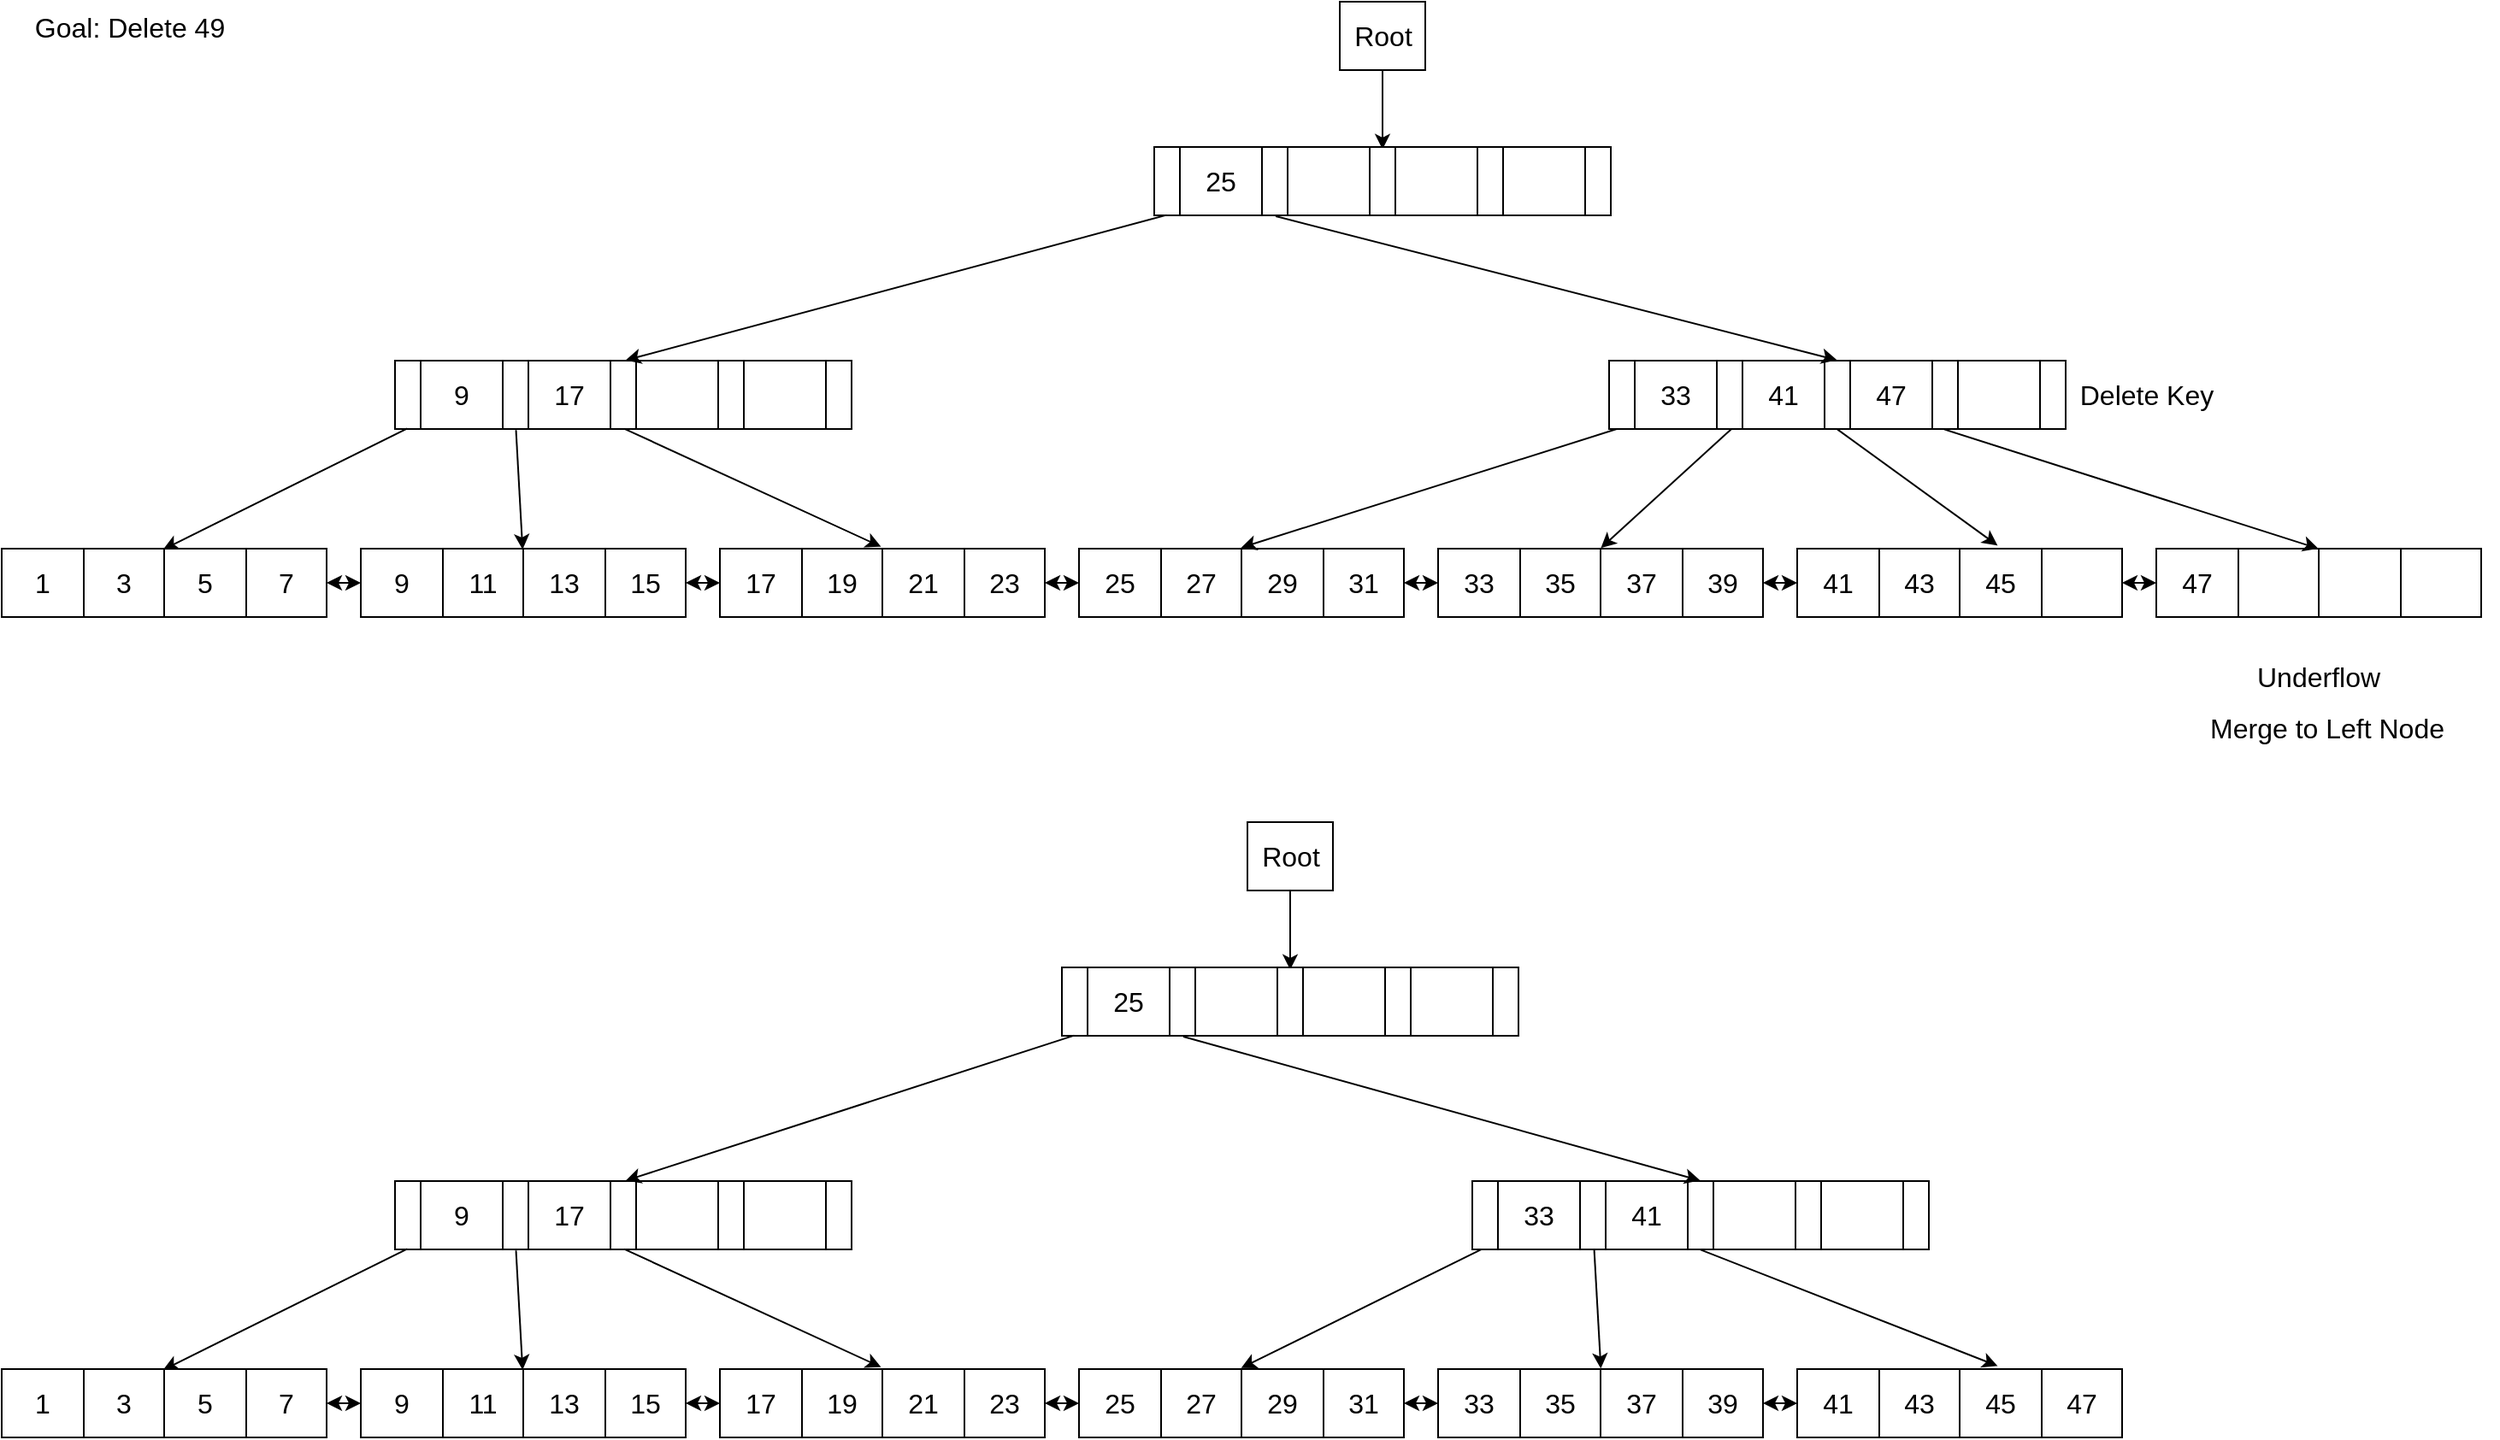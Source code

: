 <mxfile version="21.2.8" type="device">
  <diagram name="第1頁" id="AanB8yNyS1pnc1NzVk0f">
    <mxGraphModel dx="1151" dy="780" grid="1" gridSize="10" guides="1" tooltips="1" connect="1" arrows="1" fold="1" page="1" pageScale="1" pageWidth="1654" pageHeight="2336" math="0" shadow="0">
      <root>
        <mxCell id="0" />
        <mxCell id="1" parent="0" />
        <mxCell id="eTLpP6uWotXhplV7fHBe-1" value="&lt;font style=&quot;font-size: 16px;&quot;&gt;Goal: Delete 49&lt;/font&gt;" style="text;html=1;strokeColor=none;fillColor=none;align=center;verticalAlign=middle;whiteSpace=wrap;rounded=0;" parent="1" vertex="1">
          <mxGeometry x="20" y="20" width="150" height="30" as="geometry" />
        </mxCell>
        <mxCell id="eTLpP6uWotXhplV7fHBe-2" value="&lt;font style=&quot;font-size: 16px;&quot;&gt;Underflow&lt;/font&gt;" style="text;html=1;strokeColor=none;fillColor=none;align=center;verticalAlign=middle;whiteSpace=wrap;rounded=0;" parent="1" vertex="1">
          <mxGeometry x="1280" y="400" width="190" height="30" as="geometry" />
        </mxCell>
        <mxCell id="eTLpP6uWotXhplV7fHBe-3" value="&lt;font style=&quot;font-size: 16px;&quot;&gt;Merge to Left Node&lt;/font&gt;" style="text;html=1;strokeColor=none;fillColor=none;align=center;verticalAlign=middle;whiteSpace=wrap;rounded=0;" parent="1" vertex="1">
          <mxGeometry x="1280" y="430" width="200" height="30" as="geometry" />
        </mxCell>
        <mxCell id="HFGzD5aRAg4K0Wa026lf-1" value="" style="shape=table;startSize=0;container=1;collapsible=0;childLayout=tableLayout;fontSize=16;" parent="1" vertex="1">
          <mxGeometry x="250" y="230" width="267" height="40" as="geometry" />
        </mxCell>
        <mxCell id="HFGzD5aRAg4K0Wa026lf-2" value="" style="shape=tableRow;horizontal=0;startSize=0;swimlaneHead=0;swimlaneBody=0;strokeColor=inherit;top=0;left=0;bottom=0;right=0;collapsible=0;dropTarget=0;fillColor=none;points=[[0,0.5],[1,0.5]];portConstraint=eastwest;fontSize=16;" parent="HFGzD5aRAg4K0Wa026lf-1" vertex="1">
          <mxGeometry width="267" height="40" as="geometry" />
        </mxCell>
        <mxCell id="HFGzD5aRAg4K0Wa026lf-3" value="" style="shape=partialRectangle;html=1;whiteSpace=wrap;connectable=0;strokeColor=inherit;overflow=hidden;fillColor=none;top=0;left=0;bottom=0;right=0;pointerEvents=1;fontSize=16;" parent="HFGzD5aRAg4K0Wa026lf-2" vertex="1">
          <mxGeometry width="15" height="40" as="geometry">
            <mxRectangle width="15" height="40" as="alternateBounds" />
          </mxGeometry>
        </mxCell>
        <mxCell id="HFGzD5aRAg4K0Wa026lf-4" value="9" style="shape=partialRectangle;html=1;whiteSpace=wrap;connectable=0;strokeColor=inherit;overflow=hidden;fillColor=none;top=0;left=0;bottom=0;right=0;pointerEvents=1;fontSize=16;" parent="HFGzD5aRAg4K0Wa026lf-2" vertex="1">
          <mxGeometry x="15" width="48" height="40" as="geometry">
            <mxRectangle width="48" height="40" as="alternateBounds" />
          </mxGeometry>
        </mxCell>
        <mxCell id="HFGzD5aRAg4K0Wa026lf-5" value="" style="shape=partialRectangle;html=1;whiteSpace=wrap;connectable=0;strokeColor=inherit;overflow=hidden;fillColor=none;top=0;left=0;bottom=0;right=0;pointerEvents=1;fontSize=16;" parent="HFGzD5aRAg4K0Wa026lf-2" vertex="1">
          <mxGeometry x="63" width="15" height="40" as="geometry">
            <mxRectangle width="15" height="40" as="alternateBounds" />
          </mxGeometry>
        </mxCell>
        <mxCell id="HFGzD5aRAg4K0Wa026lf-6" value="17" style="shape=partialRectangle;html=1;whiteSpace=wrap;connectable=0;strokeColor=inherit;overflow=hidden;fillColor=none;top=0;left=0;bottom=0;right=0;pointerEvents=1;fontSize=16;" parent="HFGzD5aRAg4K0Wa026lf-2" vertex="1">
          <mxGeometry x="78" width="48" height="40" as="geometry">
            <mxRectangle width="48" height="40" as="alternateBounds" />
          </mxGeometry>
        </mxCell>
        <mxCell id="HFGzD5aRAg4K0Wa026lf-7" style="shape=partialRectangle;html=1;whiteSpace=wrap;connectable=0;strokeColor=inherit;overflow=hidden;fillColor=none;top=0;left=0;bottom=0;right=0;pointerEvents=1;fontSize=16;" parent="HFGzD5aRAg4K0Wa026lf-2" vertex="1">
          <mxGeometry x="126" width="15" height="40" as="geometry">
            <mxRectangle width="15" height="40" as="alternateBounds" />
          </mxGeometry>
        </mxCell>
        <mxCell id="HFGzD5aRAg4K0Wa026lf-8" value="" style="shape=partialRectangle;html=1;whiteSpace=wrap;connectable=0;strokeColor=inherit;overflow=hidden;fillColor=none;top=0;left=0;bottom=0;right=0;pointerEvents=1;fontSize=16;" parent="HFGzD5aRAg4K0Wa026lf-2" vertex="1">
          <mxGeometry x="141" width="48" height="40" as="geometry">
            <mxRectangle width="48" height="40" as="alternateBounds" />
          </mxGeometry>
        </mxCell>
        <mxCell id="HFGzD5aRAg4K0Wa026lf-9" style="shape=partialRectangle;html=1;whiteSpace=wrap;connectable=0;strokeColor=inherit;overflow=hidden;fillColor=none;top=0;left=0;bottom=0;right=0;pointerEvents=1;fontSize=16;" parent="HFGzD5aRAg4K0Wa026lf-2" vertex="1">
          <mxGeometry x="189" width="15" height="40" as="geometry">
            <mxRectangle width="15" height="40" as="alternateBounds" />
          </mxGeometry>
        </mxCell>
        <mxCell id="HFGzD5aRAg4K0Wa026lf-10" value="" style="shape=partialRectangle;html=1;whiteSpace=wrap;connectable=0;strokeColor=inherit;overflow=hidden;fillColor=none;top=0;left=0;bottom=0;right=0;pointerEvents=1;fontSize=16;" parent="HFGzD5aRAg4K0Wa026lf-2" vertex="1">
          <mxGeometry x="204" width="48" height="40" as="geometry">
            <mxRectangle width="48" height="40" as="alternateBounds" />
          </mxGeometry>
        </mxCell>
        <mxCell id="HFGzD5aRAg4K0Wa026lf-11" style="shape=partialRectangle;html=1;whiteSpace=wrap;connectable=0;strokeColor=inherit;overflow=hidden;fillColor=none;top=0;left=0;bottom=0;right=0;pointerEvents=1;fontSize=16;" parent="HFGzD5aRAg4K0Wa026lf-2" vertex="1">
          <mxGeometry x="252" width="15" height="40" as="geometry">
            <mxRectangle width="15" height="40" as="alternateBounds" />
          </mxGeometry>
        </mxCell>
        <mxCell id="HFGzD5aRAg4K0Wa026lf-12" value="" style="shape=table;startSize=0;container=1;collapsible=0;childLayout=tableLayout;fontSize=16;" parent="1" vertex="1">
          <mxGeometry x="20" y="340" width="190" height="40" as="geometry" />
        </mxCell>
        <mxCell id="HFGzD5aRAg4K0Wa026lf-13" value="" style="shape=tableRow;horizontal=0;startSize=0;swimlaneHead=0;swimlaneBody=0;strokeColor=inherit;top=0;left=0;bottom=0;right=0;collapsible=0;dropTarget=0;fillColor=none;points=[[0,0.5],[1,0.5]];portConstraint=eastwest;fontSize=16;" parent="HFGzD5aRAg4K0Wa026lf-12" vertex="1">
          <mxGeometry width="190" height="40" as="geometry" />
        </mxCell>
        <mxCell id="HFGzD5aRAg4K0Wa026lf-14" value="1" style="shape=partialRectangle;html=1;whiteSpace=wrap;connectable=0;strokeColor=inherit;overflow=hidden;fillColor=none;top=0;left=0;bottom=0;right=0;pointerEvents=1;fontSize=16;" parent="HFGzD5aRAg4K0Wa026lf-13" vertex="1">
          <mxGeometry width="48" height="40" as="geometry">
            <mxRectangle width="48" height="40" as="alternateBounds" />
          </mxGeometry>
        </mxCell>
        <mxCell id="HFGzD5aRAg4K0Wa026lf-15" value="3" style="shape=partialRectangle;html=1;whiteSpace=wrap;connectable=0;strokeColor=inherit;overflow=hidden;fillColor=none;top=0;left=0;bottom=0;right=0;pointerEvents=1;fontSize=16;" parent="HFGzD5aRAg4K0Wa026lf-13" vertex="1">
          <mxGeometry x="48" width="47" height="40" as="geometry">
            <mxRectangle width="47" height="40" as="alternateBounds" />
          </mxGeometry>
        </mxCell>
        <mxCell id="HFGzD5aRAg4K0Wa026lf-16" value="5" style="shape=partialRectangle;html=1;whiteSpace=wrap;connectable=0;overflow=hidden;top=0;left=0;bottom=0;right=0;pointerEvents=1;fontSize=16;fillColor=none;strokeColor=inherit;" parent="HFGzD5aRAg4K0Wa026lf-13" vertex="1">
          <mxGeometry x="95" width="48" height="40" as="geometry">
            <mxRectangle width="48" height="40" as="alternateBounds" />
          </mxGeometry>
        </mxCell>
        <mxCell id="HFGzD5aRAg4K0Wa026lf-17" value="7" style="shape=partialRectangle;html=1;whiteSpace=wrap;connectable=0;strokeColor=inherit;overflow=hidden;fillColor=none;top=0;left=0;bottom=0;right=0;pointerEvents=1;fontSize=16;" parent="HFGzD5aRAg4K0Wa026lf-13" vertex="1">
          <mxGeometry x="143" width="47" height="40" as="geometry">
            <mxRectangle width="47" height="40" as="alternateBounds" />
          </mxGeometry>
        </mxCell>
        <mxCell id="HFGzD5aRAg4K0Wa026lf-18" value="" style="endArrow=classic;html=1;rounded=0;exitX=0.027;exitY=0.992;exitDx=0;exitDy=0;exitPerimeter=0;entryX=0.497;entryY=0.012;entryDx=0;entryDy=0;entryPerimeter=0;strokeWidth=1;" parent="1" source="HFGzD5aRAg4K0Wa026lf-2" target="HFGzD5aRAg4K0Wa026lf-13" edge="1">
          <mxGeometry width="50" height="50" relative="1" as="geometry">
            <mxPoint x="340" y="530" as="sourcePoint" />
            <mxPoint x="390" y="480" as="targetPoint" />
          </mxGeometry>
        </mxCell>
        <mxCell id="HFGzD5aRAg4K0Wa026lf-19" value="&lt;font style=&quot;font-size: 16px;&quot;&gt;Root&lt;/font&gt;" style="rounded=0;whiteSpace=wrap;html=1;" parent="1" vertex="1">
          <mxGeometry x="802.5" y="20" width="50" height="40" as="geometry" />
        </mxCell>
        <mxCell id="HFGzD5aRAg4K0Wa026lf-20" value="" style="shape=table;startSize=0;container=1;collapsible=0;childLayout=tableLayout;fontSize=16;" parent="1" vertex="1">
          <mxGeometry x="440" y="340" width="190" height="40" as="geometry" />
        </mxCell>
        <mxCell id="HFGzD5aRAg4K0Wa026lf-21" value="" style="shape=tableRow;horizontal=0;startSize=0;swimlaneHead=0;swimlaneBody=0;strokeColor=inherit;top=0;left=0;bottom=0;right=0;collapsible=0;dropTarget=0;fillColor=none;points=[[0,0.5],[1,0.5]];portConstraint=eastwest;fontSize=16;" parent="HFGzD5aRAg4K0Wa026lf-20" vertex="1">
          <mxGeometry width="190" height="40" as="geometry" />
        </mxCell>
        <mxCell id="HFGzD5aRAg4K0Wa026lf-22" value="17" style="shape=partialRectangle;html=1;whiteSpace=wrap;connectable=0;strokeColor=inherit;overflow=hidden;fillColor=none;top=0;left=0;bottom=0;right=0;pointerEvents=1;fontSize=16;" parent="HFGzD5aRAg4K0Wa026lf-21" vertex="1">
          <mxGeometry width="48" height="40" as="geometry">
            <mxRectangle width="48" height="40" as="alternateBounds" />
          </mxGeometry>
        </mxCell>
        <mxCell id="HFGzD5aRAg4K0Wa026lf-23" value="19" style="shape=partialRectangle;html=1;whiteSpace=wrap;connectable=0;strokeColor=inherit;overflow=hidden;fillColor=none;top=0;left=0;bottom=0;right=0;pointerEvents=1;fontSize=16;" parent="HFGzD5aRAg4K0Wa026lf-21" vertex="1">
          <mxGeometry x="48" width="47" height="40" as="geometry">
            <mxRectangle width="47" height="40" as="alternateBounds" />
          </mxGeometry>
        </mxCell>
        <mxCell id="HFGzD5aRAg4K0Wa026lf-24" value="21" style="shape=partialRectangle;html=1;whiteSpace=wrap;connectable=0;overflow=hidden;top=0;left=0;bottom=0;right=0;pointerEvents=1;fontSize=16;fillColor=none;strokeColor=inherit;" parent="HFGzD5aRAg4K0Wa026lf-21" vertex="1">
          <mxGeometry x="95" width="48" height="40" as="geometry">
            <mxRectangle width="48" height="40" as="alternateBounds" />
          </mxGeometry>
        </mxCell>
        <mxCell id="HFGzD5aRAg4K0Wa026lf-25" value="23" style="shape=partialRectangle;html=1;whiteSpace=wrap;connectable=0;strokeColor=inherit;overflow=hidden;fillColor=none;top=0;left=0;bottom=0;right=0;pointerEvents=1;fontSize=16;" parent="HFGzD5aRAg4K0Wa026lf-21" vertex="1">
          <mxGeometry x="143" width="47" height="40" as="geometry">
            <mxRectangle width="47" height="40" as="alternateBounds" />
          </mxGeometry>
        </mxCell>
        <mxCell id="HFGzD5aRAg4K0Wa026lf-26" value="" style="shape=table;startSize=0;container=1;collapsible=0;childLayout=tableLayout;fontSize=16;" parent="1" vertex="1">
          <mxGeometry x="650" y="340" width="190" height="40" as="geometry" />
        </mxCell>
        <mxCell id="HFGzD5aRAg4K0Wa026lf-27" value="" style="shape=tableRow;horizontal=0;startSize=0;swimlaneHead=0;swimlaneBody=0;strokeColor=inherit;top=0;left=0;bottom=0;right=0;collapsible=0;dropTarget=0;fillColor=none;points=[[0,0.5],[1,0.5]];portConstraint=eastwest;fontSize=16;" parent="HFGzD5aRAg4K0Wa026lf-26" vertex="1">
          <mxGeometry width="190" height="40" as="geometry" />
        </mxCell>
        <mxCell id="HFGzD5aRAg4K0Wa026lf-28" value="25" style="shape=partialRectangle;html=1;whiteSpace=wrap;connectable=0;strokeColor=inherit;overflow=hidden;fillColor=none;top=0;left=0;bottom=0;right=0;pointerEvents=1;fontSize=16;" parent="HFGzD5aRAg4K0Wa026lf-27" vertex="1">
          <mxGeometry width="48" height="40" as="geometry">
            <mxRectangle width="48" height="40" as="alternateBounds" />
          </mxGeometry>
        </mxCell>
        <mxCell id="HFGzD5aRAg4K0Wa026lf-29" value="27" style="shape=partialRectangle;html=1;whiteSpace=wrap;connectable=0;strokeColor=inherit;overflow=hidden;fillColor=none;top=0;left=0;bottom=0;right=0;pointerEvents=1;fontSize=16;" parent="HFGzD5aRAg4K0Wa026lf-27" vertex="1">
          <mxGeometry x="48" width="47" height="40" as="geometry">
            <mxRectangle width="47" height="40" as="alternateBounds" />
          </mxGeometry>
        </mxCell>
        <mxCell id="HFGzD5aRAg4K0Wa026lf-30" value="29" style="shape=partialRectangle;html=1;whiteSpace=wrap;connectable=0;overflow=hidden;top=0;left=0;bottom=0;right=0;pointerEvents=1;fontSize=16;fillColor=none;strokeColor=inherit;" parent="HFGzD5aRAg4K0Wa026lf-27" vertex="1">
          <mxGeometry x="95" width="48" height="40" as="geometry">
            <mxRectangle width="48" height="40" as="alternateBounds" />
          </mxGeometry>
        </mxCell>
        <mxCell id="HFGzD5aRAg4K0Wa026lf-31" value="31" style="shape=partialRectangle;html=1;whiteSpace=wrap;connectable=0;strokeColor=inherit;overflow=hidden;fillColor=none;top=0;left=0;bottom=0;right=0;pointerEvents=1;fontSize=16;" parent="HFGzD5aRAg4K0Wa026lf-27" vertex="1">
          <mxGeometry x="143" width="47" height="40" as="geometry">
            <mxRectangle width="47" height="40" as="alternateBounds" />
          </mxGeometry>
        </mxCell>
        <mxCell id="HFGzD5aRAg4K0Wa026lf-32" value="" style="shape=table;startSize=0;container=1;collapsible=0;childLayout=tableLayout;fontSize=16;" parent="1" vertex="1">
          <mxGeometry x="860" y="340" width="190" height="40" as="geometry" />
        </mxCell>
        <mxCell id="HFGzD5aRAg4K0Wa026lf-33" value="" style="shape=tableRow;horizontal=0;startSize=0;swimlaneHead=0;swimlaneBody=0;strokeColor=inherit;top=0;left=0;bottom=0;right=0;collapsible=0;dropTarget=0;fillColor=none;points=[[0,0.5],[1,0.5]];portConstraint=eastwest;fontSize=16;" parent="HFGzD5aRAg4K0Wa026lf-32" vertex="1">
          <mxGeometry width="190" height="40" as="geometry" />
        </mxCell>
        <mxCell id="HFGzD5aRAg4K0Wa026lf-34" value="33" style="shape=partialRectangle;html=1;whiteSpace=wrap;connectable=0;strokeColor=inherit;overflow=hidden;fillColor=none;top=0;left=0;bottom=0;right=0;pointerEvents=1;fontSize=16;" parent="HFGzD5aRAg4K0Wa026lf-33" vertex="1">
          <mxGeometry width="48" height="40" as="geometry">
            <mxRectangle width="48" height="40" as="alternateBounds" />
          </mxGeometry>
        </mxCell>
        <mxCell id="HFGzD5aRAg4K0Wa026lf-35" value="35" style="shape=partialRectangle;html=1;whiteSpace=wrap;connectable=0;strokeColor=inherit;overflow=hidden;fillColor=none;top=0;left=0;bottom=0;right=0;pointerEvents=1;fontSize=16;" parent="HFGzD5aRAg4K0Wa026lf-33" vertex="1">
          <mxGeometry x="48" width="47" height="40" as="geometry">
            <mxRectangle width="47" height="40" as="alternateBounds" />
          </mxGeometry>
        </mxCell>
        <mxCell id="HFGzD5aRAg4K0Wa026lf-36" value="37" style="shape=partialRectangle;html=1;whiteSpace=wrap;connectable=0;overflow=hidden;top=0;left=0;bottom=0;right=0;pointerEvents=1;fontSize=16;fillColor=none;strokeColor=inherit;" parent="HFGzD5aRAg4K0Wa026lf-33" vertex="1">
          <mxGeometry x="95" width="48" height="40" as="geometry">
            <mxRectangle width="48" height="40" as="alternateBounds" />
          </mxGeometry>
        </mxCell>
        <mxCell id="HFGzD5aRAg4K0Wa026lf-37" value="39" style="shape=partialRectangle;html=1;whiteSpace=wrap;connectable=0;strokeColor=inherit;overflow=hidden;fillColor=none;top=0;left=0;bottom=0;right=0;pointerEvents=1;fontSize=16;" parent="HFGzD5aRAg4K0Wa026lf-33" vertex="1">
          <mxGeometry x="143" width="47" height="40" as="geometry">
            <mxRectangle width="47" height="40" as="alternateBounds" />
          </mxGeometry>
        </mxCell>
        <mxCell id="HFGzD5aRAg4K0Wa026lf-38" value="" style="shape=table;startSize=0;container=1;collapsible=0;childLayout=tableLayout;fontSize=16;" parent="1" vertex="1">
          <mxGeometry x="230" y="340" width="190" height="40" as="geometry" />
        </mxCell>
        <mxCell id="HFGzD5aRAg4K0Wa026lf-39" value="" style="shape=tableRow;horizontal=0;startSize=0;swimlaneHead=0;swimlaneBody=0;strokeColor=inherit;top=0;left=0;bottom=0;right=0;collapsible=0;dropTarget=0;fillColor=none;points=[[0,0.5],[1,0.5]];portConstraint=eastwest;fontSize=16;" parent="HFGzD5aRAg4K0Wa026lf-38" vertex="1">
          <mxGeometry width="190" height="40" as="geometry" />
        </mxCell>
        <mxCell id="HFGzD5aRAg4K0Wa026lf-40" value="9" style="shape=partialRectangle;html=1;whiteSpace=wrap;connectable=0;strokeColor=inherit;overflow=hidden;fillColor=none;top=0;left=0;bottom=0;right=0;pointerEvents=1;fontSize=16;" parent="HFGzD5aRAg4K0Wa026lf-39" vertex="1">
          <mxGeometry width="48" height="40" as="geometry">
            <mxRectangle width="48" height="40" as="alternateBounds" />
          </mxGeometry>
        </mxCell>
        <mxCell id="HFGzD5aRAg4K0Wa026lf-41" value="11" style="shape=partialRectangle;html=1;whiteSpace=wrap;connectable=0;strokeColor=inherit;overflow=hidden;fillColor=none;top=0;left=0;bottom=0;right=0;pointerEvents=1;fontSize=16;" parent="HFGzD5aRAg4K0Wa026lf-39" vertex="1">
          <mxGeometry x="48" width="47" height="40" as="geometry">
            <mxRectangle width="47" height="40" as="alternateBounds" />
          </mxGeometry>
        </mxCell>
        <mxCell id="HFGzD5aRAg4K0Wa026lf-42" value="13" style="shape=partialRectangle;html=1;whiteSpace=wrap;connectable=0;overflow=hidden;top=0;left=0;bottom=0;right=0;pointerEvents=1;fontSize=16;fillColor=none;strokeColor=inherit;" parent="HFGzD5aRAg4K0Wa026lf-39" vertex="1">
          <mxGeometry x="95" width="48" height="40" as="geometry">
            <mxRectangle width="48" height="40" as="alternateBounds" />
          </mxGeometry>
        </mxCell>
        <mxCell id="HFGzD5aRAg4K0Wa026lf-43" value="15" style="shape=partialRectangle;html=1;whiteSpace=wrap;connectable=0;strokeColor=inherit;overflow=hidden;fillColor=none;top=0;left=0;bottom=0;right=0;pointerEvents=1;fontSize=16;" parent="HFGzD5aRAg4K0Wa026lf-39" vertex="1">
          <mxGeometry x="143" width="47" height="40" as="geometry">
            <mxRectangle width="47" height="40" as="alternateBounds" />
          </mxGeometry>
        </mxCell>
        <mxCell id="HFGzD5aRAg4K0Wa026lf-44" value="" style="endArrow=classic;html=1;rounded=0;entryX=0.498;entryY=0.012;entryDx=0;entryDy=0;entryPerimeter=0;exitX=0.265;exitY=1.015;exitDx=0;exitDy=0;exitPerimeter=0;" parent="1" source="HFGzD5aRAg4K0Wa026lf-2" target="HFGzD5aRAg4K0Wa026lf-39" edge="1">
          <mxGeometry width="50" height="50" relative="1" as="geometry">
            <mxPoint x="480" y="350" as="sourcePoint" />
            <mxPoint x="530" y="300" as="targetPoint" />
          </mxGeometry>
        </mxCell>
        <mxCell id="HFGzD5aRAg4K0Wa026lf-45" value="" style="endArrow=classic;html=1;rounded=0;exitX=0.502;exitY=0.995;exitDx=0;exitDy=0;exitPerimeter=0;entryX=0.496;entryY=-0.028;entryDx=0;entryDy=0;entryPerimeter=0;strokeWidth=1;" parent="1" source="HFGzD5aRAg4K0Wa026lf-2" target="HFGzD5aRAg4K0Wa026lf-21" edge="1">
          <mxGeometry width="50" height="50" relative="1" as="geometry">
            <mxPoint x="430" y="340" as="sourcePoint" />
            <mxPoint x="540" y="330" as="targetPoint" />
          </mxGeometry>
        </mxCell>
        <mxCell id="HFGzD5aRAg4K0Wa026lf-46" value="" style="endArrow=classic;html=1;rounded=0;exitX=0.024;exitY=0.985;exitDx=0;exitDy=0;exitPerimeter=0;entryX=0.499;entryY=-0.015;entryDx=0;entryDy=0;entryPerimeter=0;strokeWidth=1;" parent="1" source="HFGzD5aRAg4K0Wa026lf-69" target="HFGzD5aRAg4K0Wa026lf-27" edge="1">
          <mxGeometry width="50" height="50" relative="1" as="geometry">
            <mxPoint x="680" y="340" as="sourcePoint" />
            <mxPoint x="730" y="290" as="targetPoint" />
          </mxGeometry>
        </mxCell>
        <mxCell id="HFGzD5aRAg4K0Wa026lf-47" value="" style="endArrow=classic;html=1;rounded=0;exitX=0.267;exitY=1.005;exitDx=0;exitDy=0;exitPerimeter=0;entryX=0.501;entryY=-0.008;entryDx=0;entryDy=0;entryPerimeter=0;strokeWidth=1;" parent="1" source="HFGzD5aRAg4K0Wa026lf-69" target="HFGzD5aRAg4K0Wa026lf-33" edge="1">
          <mxGeometry width="50" height="50" relative="1" as="geometry">
            <mxPoint x="680" y="340" as="sourcePoint" />
            <mxPoint x="860" y="330" as="targetPoint" />
          </mxGeometry>
        </mxCell>
        <mxCell id="HFGzD5aRAg4K0Wa026lf-48" value="" style="shape=table;startSize=0;container=1;collapsible=0;childLayout=tableLayout;fontSize=16;" parent="1" vertex="1">
          <mxGeometry x="1070" y="340" width="190" height="40" as="geometry" />
        </mxCell>
        <mxCell id="HFGzD5aRAg4K0Wa026lf-49" value="" style="shape=tableRow;horizontal=0;startSize=0;swimlaneHead=0;swimlaneBody=0;strokeColor=inherit;top=0;left=0;bottom=0;right=0;collapsible=0;dropTarget=0;fillColor=none;points=[[0,0.5],[1,0.5]];portConstraint=eastwest;fontSize=16;" parent="HFGzD5aRAg4K0Wa026lf-48" vertex="1">
          <mxGeometry width="190" height="40" as="geometry" />
        </mxCell>
        <mxCell id="HFGzD5aRAg4K0Wa026lf-50" value="41" style="shape=partialRectangle;html=1;whiteSpace=wrap;connectable=0;strokeColor=inherit;overflow=hidden;fillColor=none;top=0;left=0;bottom=0;right=0;pointerEvents=1;fontSize=16;" parent="HFGzD5aRAg4K0Wa026lf-49" vertex="1">
          <mxGeometry width="48" height="40" as="geometry">
            <mxRectangle width="48" height="40" as="alternateBounds" />
          </mxGeometry>
        </mxCell>
        <mxCell id="HFGzD5aRAg4K0Wa026lf-51" value="43" style="shape=partialRectangle;html=1;whiteSpace=wrap;connectable=0;strokeColor=inherit;overflow=hidden;fillColor=none;top=0;left=0;bottom=0;right=0;pointerEvents=1;fontSize=16;" parent="HFGzD5aRAg4K0Wa026lf-49" vertex="1">
          <mxGeometry x="48" width="47" height="40" as="geometry">
            <mxRectangle width="47" height="40" as="alternateBounds" />
          </mxGeometry>
        </mxCell>
        <mxCell id="HFGzD5aRAg4K0Wa026lf-52" value="45" style="shape=partialRectangle;html=1;whiteSpace=wrap;connectable=0;overflow=hidden;top=0;left=0;bottom=0;right=0;pointerEvents=1;fontSize=16;fillColor=none;strokeColor=inherit;" parent="HFGzD5aRAg4K0Wa026lf-49" vertex="1">
          <mxGeometry x="95" width="48" height="40" as="geometry">
            <mxRectangle width="48" height="40" as="alternateBounds" />
          </mxGeometry>
        </mxCell>
        <mxCell id="HFGzD5aRAg4K0Wa026lf-53" value="" style="shape=partialRectangle;html=1;whiteSpace=wrap;connectable=0;strokeColor=inherit;overflow=hidden;fillColor=none;top=0;left=0;bottom=0;right=0;pointerEvents=1;fontSize=16;" parent="HFGzD5aRAg4K0Wa026lf-49" vertex="1">
          <mxGeometry x="143" width="47" height="40" as="geometry">
            <mxRectangle width="47" height="40" as="alternateBounds" />
          </mxGeometry>
        </mxCell>
        <mxCell id="HFGzD5aRAg4K0Wa026lf-54" value="" style="endArrow=classic;html=1;rounded=0;exitX=0.5;exitY=1.005;exitDx=0;exitDy=0;exitPerimeter=0;entryX=0.617;entryY=-0.045;entryDx=0;entryDy=0;entryPerimeter=0;strokeWidth=1;" parent="1" source="HFGzD5aRAg4K0Wa026lf-69" target="HFGzD5aRAg4K0Wa026lf-49" edge="1">
          <mxGeometry width="50" height="50" relative="1" as="geometry">
            <mxPoint x="639" y="310" as="sourcePoint" />
            <mxPoint x="965" y="350" as="targetPoint" />
          </mxGeometry>
        </mxCell>
        <mxCell id="HFGzD5aRAg4K0Wa026lf-55" value="" style="endArrow=classic;html=1;rounded=0;entryX=0.5;entryY=0.035;entryDx=0;entryDy=0;entryPerimeter=0;exitX=0.5;exitY=1;exitDx=0;exitDy=0;" parent="1" source="HFGzD5aRAg4K0Wa026lf-19" target="HFGzD5aRAg4K0Wa026lf-57" edge="1">
          <mxGeometry width="50" height="50" relative="1" as="geometry">
            <mxPoint x="538" y="215" as="sourcePoint" />
            <mxPoint x="588" y="165" as="targetPoint" />
          </mxGeometry>
        </mxCell>
        <mxCell id="HFGzD5aRAg4K0Wa026lf-56" value="" style="shape=table;startSize=0;container=1;collapsible=0;childLayout=tableLayout;fontSize=16;" parent="1" vertex="1">
          <mxGeometry x="694" y="105" width="267" height="40" as="geometry" />
        </mxCell>
        <mxCell id="HFGzD5aRAg4K0Wa026lf-57" value="" style="shape=tableRow;horizontal=0;startSize=0;swimlaneHead=0;swimlaneBody=0;strokeColor=inherit;top=0;left=0;bottom=0;right=0;collapsible=0;dropTarget=0;fillColor=none;points=[[0,0.5],[1,0.5]];portConstraint=eastwest;fontSize=16;" parent="HFGzD5aRAg4K0Wa026lf-56" vertex="1">
          <mxGeometry width="267" height="40" as="geometry" />
        </mxCell>
        <mxCell id="HFGzD5aRAg4K0Wa026lf-58" value="" style="shape=partialRectangle;html=1;whiteSpace=wrap;connectable=0;strokeColor=inherit;overflow=hidden;fillColor=none;top=0;left=0;bottom=0;right=0;pointerEvents=1;fontSize=16;" parent="HFGzD5aRAg4K0Wa026lf-57" vertex="1">
          <mxGeometry width="15" height="40" as="geometry">
            <mxRectangle width="15" height="40" as="alternateBounds" />
          </mxGeometry>
        </mxCell>
        <mxCell id="HFGzD5aRAg4K0Wa026lf-59" value="25" style="shape=partialRectangle;html=1;whiteSpace=wrap;connectable=0;strokeColor=inherit;overflow=hidden;fillColor=none;top=0;left=0;bottom=0;right=0;pointerEvents=1;fontSize=16;" parent="HFGzD5aRAg4K0Wa026lf-57" vertex="1">
          <mxGeometry x="15" width="48" height="40" as="geometry">
            <mxRectangle width="48" height="40" as="alternateBounds" />
          </mxGeometry>
        </mxCell>
        <mxCell id="HFGzD5aRAg4K0Wa026lf-60" value="" style="shape=partialRectangle;html=1;whiteSpace=wrap;connectable=0;strokeColor=inherit;overflow=hidden;fillColor=none;top=0;left=0;bottom=0;right=0;pointerEvents=1;fontSize=16;" parent="HFGzD5aRAg4K0Wa026lf-57" vertex="1">
          <mxGeometry x="63" width="15" height="40" as="geometry">
            <mxRectangle width="15" height="40" as="alternateBounds" />
          </mxGeometry>
        </mxCell>
        <mxCell id="HFGzD5aRAg4K0Wa026lf-61" value="" style="shape=partialRectangle;html=1;whiteSpace=wrap;connectable=0;strokeColor=inherit;overflow=hidden;fillColor=none;top=0;left=0;bottom=0;right=0;pointerEvents=1;fontSize=16;" parent="HFGzD5aRAg4K0Wa026lf-57" vertex="1">
          <mxGeometry x="78" width="48" height="40" as="geometry">
            <mxRectangle width="48" height="40" as="alternateBounds" />
          </mxGeometry>
        </mxCell>
        <mxCell id="HFGzD5aRAg4K0Wa026lf-62" style="shape=partialRectangle;html=1;whiteSpace=wrap;connectable=0;strokeColor=inherit;overflow=hidden;fillColor=none;top=0;left=0;bottom=0;right=0;pointerEvents=1;fontSize=16;" parent="HFGzD5aRAg4K0Wa026lf-57" vertex="1">
          <mxGeometry x="126" width="15" height="40" as="geometry">
            <mxRectangle width="15" height="40" as="alternateBounds" />
          </mxGeometry>
        </mxCell>
        <mxCell id="HFGzD5aRAg4K0Wa026lf-63" value="" style="shape=partialRectangle;html=1;whiteSpace=wrap;connectable=0;strokeColor=inherit;overflow=hidden;fillColor=none;top=0;left=0;bottom=0;right=0;pointerEvents=1;fontSize=16;" parent="HFGzD5aRAg4K0Wa026lf-57" vertex="1">
          <mxGeometry x="141" width="48" height="40" as="geometry">
            <mxRectangle width="48" height="40" as="alternateBounds" />
          </mxGeometry>
        </mxCell>
        <mxCell id="HFGzD5aRAg4K0Wa026lf-64" style="shape=partialRectangle;html=1;whiteSpace=wrap;connectable=0;strokeColor=inherit;overflow=hidden;fillColor=none;top=0;left=0;bottom=0;right=0;pointerEvents=1;fontSize=16;" parent="HFGzD5aRAg4K0Wa026lf-57" vertex="1">
          <mxGeometry x="189" width="15" height="40" as="geometry">
            <mxRectangle width="15" height="40" as="alternateBounds" />
          </mxGeometry>
        </mxCell>
        <mxCell id="HFGzD5aRAg4K0Wa026lf-65" value="" style="shape=partialRectangle;html=1;whiteSpace=wrap;connectable=0;strokeColor=inherit;overflow=hidden;fillColor=none;top=0;left=0;bottom=0;right=0;pointerEvents=1;fontSize=16;" parent="HFGzD5aRAg4K0Wa026lf-57" vertex="1">
          <mxGeometry x="204" width="48" height="40" as="geometry">
            <mxRectangle width="48" height="40" as="alternateBounds" />
          </mxGeometry>
        </mxCell>
        <mxCell id="HFGzD5aRAg4K0Wa026lf-66" style="shape=partialRectangle;html=1;whiteSpace=wrap;connectable=0;strokeColor=inherit;overflow=hidden;fillColor=none;top=0;left=0;bottom=0;right=0;pointerEvents=1;fontSize=16;" parent="HFGzD5aRAg4K0Wa026lf-57" vertex="1">
          <mxGeometry x="252" width="15" height="40" as="geometry">
            <mxRectangle width="15" height="40" as="alternateBounds" />
          </mxGeometry>
        </mxCell>
        <mxCell id="HFGzD5aRAg4K0Wa026lf-67" value="" style="endArrow=classic;html=1;rounded=0;exitX=0.027;exitY=0.995;exitDx=0;exitDy=0;exitPerimeter=0;entryX=0.505;entryY=-0.005;entryDx=0;entryDy=0;entryPerimeter=0;strokeWidth=1;" parent="1" source="HFGzD5aRAg4K0Wa026lf-57" target="HFGzD5aRAg4K0Wa026lf-2" edge="1">
          <mxGeometry width="50" height="50" relative="1" as="geometry">
            <mxPoint x="1000" y="170" as="sourcePoint" />
            <mxPoint x="1050" y="120" as="targetPoint" />
          </mxGeometry>
        </mxCell>
        <mxCell id="HFGzD5aRAg4K0Wa026lf-68" value="" style="shape=table;startSize=0;container=1;collapsible=0;childLayout=tableLayout;fontSize=16;" parent="1" vertex="1">
          <mxGeometry x="960" y="230" width="267" height="40" as="geometry" />
        </mxCell>
        <mxCell id="HFGzD5aRAg4K0Wa026lf-69" value="" style="shape=tableRow;horizontal=0;startSize=0;swimlaneHead=0;swimlaneBody=0;strokeColor=inherit;top=0;left=0;bottom=0;right=0;collapsible=0;dropTarget=0;fillColor=none;points=[[0,0.5],[1,0.5]];portConstraint=eastwest;fontSize=16;" parent="HFGzD5aRAg4K0Wa026lf-68" vertex="1">
          <mxGeometry width="267" height="40" as="geometry" />
        </mxCell>
        <mxCell id="HFGzD5aRAg4K0Wa026lf-70" value="" style="shape=partialRectangle;html=1;whiteSpace=wrap;connectable=0;strokeColor=inherit;overflow=hidden;fillColor=none;top=0;left=0;bottom=0;right=0;pointerEvents=1;fontSize=16;" parent="HFGzD5aRAg4K0Wa026lf-69" vertex="1">
          <mxGeometry width="15" height="40" as="geometry">
            <mxRectangle width="15" height="40" as="alternateBounds" />
          </mxGeometry>
        </mxCell>
        <mxCell id="HFGzD5aRAg4K0Wa026lf-71" value="33" style="shape=partialRectangle;html=1;whiteSpace=wrap;connectable=0;strokeColor=inherit;overflow=hidden;fillColor=none;top=0;left=0;bottom=0;right=0;pointerEvents=1;fontSize=16;" parent="HFGzD5aRAg4K0Wa026lf-69" vertex="1">
          <mxGeometry x="15" width="48" height="40" as="geometry">
            <mxRectangle width="48" height="40" as="alternateBounds" />
          </mxGeometry>
        </mxCell>
        <mxCell id="HFGzD5aRAg4K0Wa026lf-72" value="" style="shape=partialRectangle;html=1;whiteSpace=wrap;connectable=0;strokeColor=inherit;overflow=hidden;fillColor=none;top=0;left=0;bottom=0;right=0;pointerEvents=1;fontSize=16;" parent="HFGzD5aRAg4K0Wa026lf-69" vertex="1">
          <mxGeometry x="63" width="15" height="40" as="geometry">
            <mxRectangle width="15" height="40" as="alternateBounds" />
          </mxGeometry>
        </mxCell>
        <mxCell id="HFGzD5aRAg4K0Wa026lf-73" value="41" style="shape=partialRectangle;html=1;whiteSpace=wrap;connectable=0;strokeColor=inherit;overflow=hidden;fillColor=none;top=0;left=0;bottom=0;right=0;pointerEvents=1;fontSize=16;" parent="HFGzD5aRAg4K0Wa026lf-69" vertex="1">
          <mxGeometry x="78" width="48" height="40" as="geometry">
            <mxRectangle width="48" height="40" as="alternateBounds" />
          </mxGeometry>
        </mxCell>
        <mxCell id="HFGzD5aRAg4K0Wa026lf-74" style="shape=partialRectangle;html=1;whiteSpace=wrap;connectable=0;strokeColor=inherit;overflow=hidden;fillColor=none;top=0;left=0;bottom=0;right=0;pointerEvents=1;fontSize=16;" parent="HFGzD5aRAg4K0Wa026lf-69" vertex="1">
          <mxGeometry x="126" width="15" height="40" as="geometry">
            <mxRectangle width="15" height="40" as="alternateBounds" />
          </mxGeometry>
        </mxCell>
        <mxCell id="HFGzD5aRAg4K0Wa026lf-75" value="47" style="shape=partialRectangle;html=1;whiteSpace=wrap;connectable=0;strokeColor=inherit;overflow=hidden;fillColor=none;top=0;left=0;bottom=0;right=0;pointerEvents=1;fontSize=16;" parent="HFGzD5aRAg4K0Wa026lf-69" vertex="1">
          <mxGeometry x="141" width="48" height="40" as="geometry">
            <mxRectangle width="48" height="40" as="alternateBounds" />
          </mxGeometry>
        </mxCell>
        <mxCell id="HFGzD5aRAg4K0Wa026lf-76" style="shape=partialRectangle;html=1;whiteSpace=wrap;connectable=0;strokeColor=inherit;overflow=hidden;fillColor=none;top=0;left=0;bottom=0;right=0;pointerEvents=1;fontSize=16;" parent="HFGzD5aRAg4K0Wa026lf-69" vertex="1">
          <mxGeometry x="189" width="15" height="40" as="geometry">
            <mxRectangle width="15" height="40" as="alternateBounds" />
          </mxGeometry>
        </mxCell>
        <mxCell id="HFGzD5aRAg4K0Wa026lf-77" value="" style="shape=partialRectangle;html=1;whiteSpace=wrap;connectable=0;strokeColor=inherit;overflow=hidden;fillColor=none;top=0;left=0;bottom=0;right=0;pointerEvents=1;fontSize=16;" parent="HFGzD5aRAg4K0Wa026lf-69" vertex="1">
          <mxGeometry x="204" width="48" height="40" as="geometry">
            <mxRectangle width="48" height="40" as="alternateBounds" />
          </mxGeometry>
        </mxCell>
        <mxCell id="HFGzD5aRAg4K0Wa026lf-78" style="shape=partialRectangle;html=1;whiteSpace=wrap;connectable=0;strokeColor=inherit;overflow=hidden;fillColor=none;top=0;left=0;bottom=0;right=0;pointerEvents=1;fontSize=16;" parent="HFGzD5aRAg4K0Wa026lf-69" vertex="1">
          <mxGeometry x="252" width="15" height="40" as="geometry">
            <mxRectangle width="15" height="40" as="alternateBounds" />
          </mxGeometry>
        </mxCell>
        <mxCell id="HFGzD5aRAg4K0Wa026lf-79" value="" style="endArrow=classic;html=1;rounded=0;exitX=0.266;exitY=1.012;exitDx=0;exitDy=0;exitPerimeter=0;entryX=0.499;entryY=-0.008;entryDx=0;entryDy=0;entryPerimeter=0;strokeWidth=1;" parent="1" source="HFGzD5aRAg4K0Wa026lf-57" target="HFGzD5aRAg4K0Wa026lf-69" edge="1">
          <mxGeometry width="50" height="50" relative="1" as="geometry">
            <mxPoint x="920" y="170" as="sourcePoint" />
            <mxPoint x="970" y="120" as="targetPoint" />
          </mxGeometry>
        </mxCell>
        <mxCell id="HFGzD5aRAg4K0Wa026lf-80" value="" style="shape=table;startSize=0;container=1;collapsible=0;childLayout=tableLayout;fontSize=16;" parent="1" vertex="1">
          <mxGeometry x="1280" y="340" width="190" height="40" as="geometry" />
        </mxCell>
        <mxCell id="HFGzD5aRAg4K0Wa026lf-81" value="" style="shape=tableRow;horizontal=0;startSize=0;swimlaneHead=0;swimlaneBody=0;strokeColor=inherit;top=0;left=0;bottom=0;right=0;collapsible=0;dropTarget=0;fillColor=none;points=[[0,0.5],[1,0.5]];portConstraint=eastwest;fontSize=16;" parent="HFGzD5aRAg4K0Wa026lf-80" vertex="1">
          <mxGeometry width="190" height="40" as="geometry" />
        </mxCell>
        <mxCell id="HFGzD5aRAg4K0Wa026lf-82" value="47" style="shape=partialRectangle;html=1;whiteSpace=wrap;connectable=0;strokeColor=inherit;overflow=hidden;fillColor=none;top=0;left=0;bottom=0;right=0;pointerEvents=1;fontSize=16;" parent="HFGzD5aRAg4K0Wa026lf-81" vertex="1">
          <mxGeometry width="48" height="40" as="geometry">
            <mxRectangle width="48" height="40" as="alternateBounds" />
          </mxGeometry>
        </mxCell>
        <mxCell id="HFGzD5aRAg4K0Wa026lf-83" value="" style="shape=partialRectangle;html=1;whiteSpace=wrap;connectable=0;strokeColor=inherit;overflow=hidden;fillColor=none;top=0;left=0;bottom=0;right=0;pointerEvents=1;fontSize=16;" parent="HFGzD5aRAg4K0Wa026lf-81" vertex="1">
          <mxGeometry x="48" width="47" height="40" as="geometry">
            <mxRectangle width="47" height="40" as="alternateBounds" />
          </mxGeometry>
        </mxCell>
        <mxCell id="HFGzD5aRAg4K0Wa026lf-84" value="" style="shape=partialRectangle;html=1;whiteSpace=wrap;connectable=0;overflow=hidden;top=0;left=0;bottom=0;right=0;pointerEvents=1;fontSize=16;fillColor=none;strokeColor=inherit;" parent="HFGzD5aRAg4K0Wa026lf-81" vertex="1">
          <mxGeometry x="95" width="48" height="40" as="geometry">
            <mxRectangle width="48" height="40" as="alternateBounds" />
          </mxGeometry>
        </mxCell>
        <mxCell id="HFGzD5aRAg4K0Wa026lf-85" value="" style="shape=partialRectangle;html=1;whiteSpace=wrap;connectable=0;strokeColor=inherit;overflow=hidden;fillColor=none;top=0;left=0;bottom=0;right=0;pointerEvents=1;fontSize=16;" parent="HFGzD5aRAg4K0Wa026lf-81" vertex="1">
          <mxGeometry x="143" width="47" height="40" as="geometry">
            <mxRectangle width="47" height="40" as="alternateBounds" />
          </mxGeometry>
        </mxCell>
        <mxCell id="HFGzD5aRAg4K0Wa026lf-86" value="" style="endArrow=classic;html=1;rounded=0;entryX=0.499;entryY=0;entryDx=0;entryDy=0;entryPerimeter=0;exitX=0.734;exitY=1.005;exitDx=0;exitDy=0;exitPerimeter=0;" parent="1" source="HFGzD5aRAg4K0Wa026lf-69" target="HFGzD5aRAg4K0Wa026lf-81" edge="1">
          <mxGeometry width="50" height="50" relative="1" as="geometry">
            <mxPoint x="1140" y="320" as="sourcePoint" />
            <mxPoint x="1190" y="270" as="targetPoint" />
          </mxGeometry>
        </mxCell>
        <mxCell id="HFGzD5aRAg4K0Wa026lf-87" value="" style="endArrow=classic;startArrow=classic;html=1;rounded=0;exitX=1;exitY=0.5;exitDx=0;exitDy=0;entryX=0;entryY=0.5;entryDx=0;entryDy=0;" parent="1" source="HFGzD5aRAg4K0Wa026lf-13" target="HFGzD5aRAg4K0Wa026lf-39" edge="1">
          <mxGeometry width="50" height="50" relative="1" as="geometry">
            <mxPoint x="500" y="350" as="sourcePoint" />
            <mxPoint x="550" y="300" as="targetPoint" />
          </mxGeometry>
        </mxCell>
        <mxCell id="HFGzD5aRAg4K0Wa026lf-88" value="" style="endArrow=classic;startArrow=classic;html=1;rounded=0;exitX=1;exitY=0.5;exitDx=0;exitDy=0;entryX=0;entryY=0.5;entryDx=0;entryDy=0;" parent="1" source="HFGzD5aRAg4K0Wa026lf-39" target="HFGzD5aRAg4K0Wa026lf-21" edge="1">
          <mxGeometry width="50" height="50" relative="1" as="geometry">
            <mxPoint x="510" y="250" as="sourcePoint" />
            <mxPoint x="560" y="200" as="targetPoint" />
          </mxGeometry>
        </mxCell>
        <mxCell id="HFGzD5aRAg4K0Wa026lf-89" value="" style="endArrow=classic;startArrow=classic;html=1;rounded=0;exitX=1;exitY=0.5;exitDx=0;exitDy=0;entryX=0;entryY=0.5;entryDx=0;entryDy=0;" parent="1" source="HFGzD5aRAg4K0Wa026lf-21" target="HFGzD5aRAg4K0Wa026lf-27" edge="1">
          <mxGeometry width="50" height="50" relative="1" as="geometry">
            <mxPoint x="750" y="250" as="sourcePoint" />
            <mxPoint x="800" y="200" as="targetPoint" />
          </mxGeometry>
        </mxCell>
        <mxCell id="HFGzD5aRAg4K0Wa026lf-90" value="" style="endArrow=classic;startArrow=classic;html=1;rounded=0;exitX=1;exitY=0.5;exitDx=0;exitDy=0;entryX=0;entryY=0.5;entryDx=0;entryDy=0;" parent="1" source="HFGzD5aRAg4K0Wa026lf-27" target="HFGzD5aRAg4K0Wa026lf-33" edge="1">
          <mxGeometry width="50" height="50" relative="1" as="geometry">
            <mxPoint x="750" y="250" as="sourcePoint" />
            <mxPoint x="800" y="200" as="targetPoint" />
          </mxGeometry>
        </mxCell>
        <mxCell id="HFGzD5aRAg4K0Wa026lf-91" value="" style="endArrow=classic;startArrow=classic;html=1;rounded=0;exitX=1;exitY=0.5;exitDx=0;exitDy=0;entryX=0;entryY=0.5;entryDx=0;entryDy=0;" parent="1" source="HFGzD5aRAg4K0Wa026lf-33" target="HFGzD5aRAg4K0Wa026lf-49" edge="1">
          <mxGeometry width="50" height="50" relative="1" as="geometry">
            <mxPoint x="1120" y="250" as="sourcePoint" />
            <mxPoint x="1170" y="200" as="targetPoint" />
          </mxGeometry>
        </mxCell>
        <mxCell id="HFGzD5aRAg4K0Wa026lf-92" value="" style="endArrow=classic;startArrow=classic;html=1;rounded=0;entryX=0;entryY=0.5;entryDx=0;entryDy=0;exitX=1;exitY=0.5;exitDx=0;exitDy=0;" parent="1" source="HFGzD5aRAg4K0Wa026lf-49" target="HFGzD5aRAg4K0Wa026lf-81" edge="1">
          <mxGeometry width="50" height="50" relative="1" as="geometry">
            <mxPoint x="1120" y="250" as="sourcePoint" />
            <mxPoint x="1170" y="200" as="targetPoint" />
          </mxGeometry>
        </mxCell>
        <mxCell id="HFGzD5aRAg4K0Wa026lf-93" value="&lt;font style=&quot;font-size: 16px;&quot;&gt;Delete Key&lt;/font&gt;" style="text;html=1;strokeColor=none;fillColor=none;align=center;verticalAlign=middle;whiteSpace=wrap;rounded=0;" parent="1" vertex="1">
          <mxGeometry x="1220" y="235" width="108.5" height="30" as="geometry" />
        </mxCell>
        <mxCell id="HFGzD5aRAg4K0Wa026lf-98" value="" style="shape=table;startSize=0;container=1;collapsible=0;childLayout=tableLayout;fontSize=16;" parent="1" vertex="1">
          <mxGeometry x="250" y="710" width="267" height="40" as="geometry" />
        </mxCell>
        <mxCell id="HFGzD5aRAg4K0Wa026lf-99" value="" style="shape=tableRow;horizontal=0;startSize=0;swimlaneHead=0;swimlaneBody=0;strokeColor=inherit;top=0;left=0;bottom=0;right=0;collapsible=0;dropTarget=0;fillColor=none;points=[[0,0.5],[1,0.5]];portConstraint=eastwest;fontSize=16;" parent="HFGzD5aRAg4K0Wa026lf-98" vertex="1">
          <mxGeometry width="267" height="40" as="geometry" />
        </mxCell>
        <mxCell id="HFGzD5aRAg4K0Wa026lf-100" value="" style="shape=partialRectangle;html=1;whiteSpace=wrap;connectable=0;strokeColor=inherit;overflow=hidden;fillColor=none;top=0;left=0;bottom=0;right=0;pointerEvents=1;fontSize=16;" parent="HFGzD5aRAg4K0Wa026lf-99" vertex="1">
          <mxGeometry width="15" height="40" as="geometry">
            <mxRectangle width="15" height="40" as="alternateBounds" />
          </mxGeometry>
        </mxCell>
        <mxCell id="HFGzD5aRAg4K0Wa026lf-101" value="9" style="shape=partialRectangle;html=1;whiteSpace=wrap;connectable=0;strokeColor=inherit;overflow=hidden;fillColor=none;top=0;left=0;bottom=0;right=0;pointerEvents=1;fontSize=16;" parent="HFGzD5aRAg4K0Wa026lf-99" vertex="1">
          <mxGeometry x="15" width="48" height="40" as="geometry">
            <mxRectangle width="48" height="40" as="alternateBounds" />
          </mxGeometry>
        </mxCell>
        <mxCell id="HFGzD5aRAg4K0Wa026lf-102" value="" style="shape=partialRectangle;html=1;whiteSpace=wrap;connectable=0;strokeColor=inherit;overflow=hidden;fillColor=none;top=0;left=0;bottom=0;right=0;pointerEvents=1;fontSize=16;" parent="HFGzD5aRAg4K0Wa026lf-99" vertex="1">
          <mxGeometry x="63" width="15" height="40" as="geometry">
            <mxRectangle width="15" height="40" as="alternateBounds" />
          </mxGeometry>
        </mxCell>
        <mxCell id="HFGzD5aRAg4K0Wa026lf-103" value="17" style="shape=partialRectangle;html=1;whiteSpace=wrap;connectable=0;strokeColor=inherit;overflow=hidden;fillColor=none;top=0;left=0;bottom=0;right=0;pointerEvents=1;fontSize=16;" parent="HFGzD5aRAg4K0Wa026lf-99" vertex="1">
          <mxGeometry x="78" width="48" height="40" as="geometry">
            <mxRectangle width="48" height="40" as="alternateBounds" />
          </mxGeometry>
        </mxCell>
        <mxCell id="HFGzD5aRAg4K0Wa026lf-104" style="shape=partialRectangle;html=1;whiteSpace=wrap;connectable=0;strokeColor=inherit;overflow=hidden;fillColor=none;top=0;left=0;bottom=0;right=0;pointerEvents=1;fontSize=16;" parent="HFGzD5aRAg4K0Wa026lf-99" vertex="1">
          <mxGeometry x="126" width="15" height="40" as="geometry">
            <mxRectangle width="15" height="40" as="alternateBounds" />
          </mxGeometry>
        </mxCell>
        <mxCell id="HFGzD5aRAg4K0Wa026lf-105" value="" style="shape=partialRectangle;html=1;whiteSpace=wrap;connectable=0;strokeColor=inherit;overflow=hidden;fillColor=none;top=0;left=0;bottom=0;right=0;pointerEvents=1;fontSize=16;" parent="HFGzD5aRAg4K0Wa026lf-99" vertex="1">
          <mxGeometry x="141" width="48" height="40" as="geometry">
            <mxRectangle width="48" height="40" as="alternateBounds" />
          </mxGeometry>
        </mxCell>
        <mxCell id="HFGzD5aRAg4K0Wa026lf-106" style="shape=partialRectangle;html=1;whiteSpace=wrap;connectable=0;strokeColor=inherit;overflow=hidden;fillColor=none;top=0;left=0;bottom=0;right=0;pointerEvents=1;fontSize=16;" parent="HFGzD5aRAg4K0Wa026lf-99" vertex="1">
          <mxGeometry x="189" width="15" height="40" as="geometry">
            <mxRectangle width="15" height="40" as="alternateBounds" />
          </mxGeometry>
        </mxCell>
        <mxCell id="HFGzD5aRAg4K0Wa026lf-107" value="" style="shape=partialRectangle;html=1;whiteSpace=wrap;connectable=0;strokeColor=inherit;overflow=hidden;fillColor=none;top=0;left=0;bottom=0;right=0;pointerEvents=1;fontSize=16;" parent="HFGzD5aRAg4K0Wa026lf-99" vertex="1">
          <mxGeometry x="204" width="48" height="40" as="geometry">
            <mxRectangle width="48" height="40" as="alternateBounds" />
          </mxGeometry>
        </mxCell>
        <mxCell id="HFGzD5aRAg4K0Wa026lf-108" style="shape=partialRectangle;html=1;whiteSpace=wrap;connectable=0;strokeColor=inherit;overflow=hidden;fillColor=none;top=0;left=0;bottom=0;right=0;pointerEvents=1;fontSize=16;" parent="HFGzD5aRAg4K0Wa026lf-99" vertex="1">
          <mxGeometry x="252" width="15" height="40" as="geometry">
            <mxRectangle width="15" height="40" as="alternateBounds" />
          </mxGeometry>
        </mxCell>
        <mxCell id="HFGzD5aRAg4K0Wa026lf-109" value="" style="shape=table;startSize=0;container=1;collapsible=0;childLayout=tableLayout;fontSize=16;" parent="1" vertex="1">
          <mxGeometry x="20" y="820" width="190" height="40" as="geometry" />
        </mxCell>
        <mxCell id="HFGzD5aRAg4K0Wa026lf-110" value="" style="shape=tableRow;horizontal=0;startSize=0;swimlaneHead=0;swimlaneBody=0;strokeColor=inherit;top=0;left=0;bottom=0;right=0;collapsible=0;dropTarget=0;fillColor=none;points=[[0,0.5],[1,0.5]];portConstraint=eastwest;fontSize=16;" parent="HFGzD5aRAg4K0Wa026lf-109" vertex="1">
          <mxGeometry width="190" height="40" as="geometry" />
        </mxCell>
        <mxCell id="HFGzD5aRAg4K0Wa026lf-111" value="1" style="shape=partialRectangle;html=1;whiteSpace=wrap;connectable=0;strokeColor=inherit;overflow=hidden;fillColor=none;top=0;left=0;bottom=0;right=0;pointerEvents=1;fontSize=16;" parent="HFGzD5aRAg4K0Wa026lf-110" vertex="1">
          <mxGeometry width="48" height="40" as="geometry">
            <mxRectangle width="48" height="40" as="alternateBounds" />
          </mxGeometry>
        </mxCell>
        <mxCell id="HFGzD5aRAg4K0Wa026lf-112" value="3" style="shape=partialRectangle;html=1;whiteSpace=wrap;connectable=0;strokeColor=inherit;overflow=hidden;fillColor=none;top=0;left=0;bottom=0;right=0;pointerEvents=1;fontSize=16;" parent="HFGzD5aRAg4K0Wa026lf-110" vertex="1">
          <mxGeometry x="48" width="47" height="40" as="geometry">
            <mxRectangle width="47" height="40" as="alternateBounds" />
          </mxGeometry>
        </mxCell>
        <mxCell id="HFGzD5aRAg4K0Wa026lf-113" value="5" style="shape=partialRectangle;html=1;whiteSpace=wrap;connectable=0;overflow=hidden;top=0;left=0;bottom=0;right=0;pointerEvents=1;fontSize=16;fillColor=none;strokeColor=inherit;" parent="HFGzD5aRAg4K0Wa026lf-110" vertex="1">
          <mxGeometry x="95" width="48" height="40" as="geometry">
            <mxRectangle width="48" height="40" as="alternateBounds" />
          </mxGeometry>
        </mxCell>
        <mxCell id="HFGzD5aRAg4K0Wa026lf-114" value="7" style="shape=partialRectangle;html=1;whiteSpace=wrap;connectable=0;strokeColor=inherit;overflow=hidden;fillColor=none;top=0;left=0;bottom=0;right=0;pointerEvents=1;fontSize=16;" parent="HFGzD5aRAg4K0Wa026lf-110" vertex="1">
          <mxGeometry x="143" width="47" height="40" as="geometry">
            <mxRectangle width="47" height="40" as="alternateBounds" />
          </mxGeometry>
        </mxCell>
        <mxCell id="HFGzD5aRAg4K0Wa026lf-115" value="" style="endArrow=classic;html=1;rounded=0;exitX=0.027;exitY=0.992;exitDx=0;exitDy=0;exitPerimeter=0;entryX=0.497;entryY=0.012;entryDx=0;entryDy=0;entryPerimeter=0;strokeWidth=1;" parent="1" source="HFGzD5aRAg4K0Wa026lf-99" target="HFGzD5aRAg4K0Wa026lf-110" edge="1">
          <mxGeometry width="50" height="50" relative="1" as="geometry">
            <mxPoint x="340" y="1010" as="sourcePoint" />
            <mxPoint x="390" y="960" as="targetPoint" />
          </mxGeometry>
        </mxCell>
        <mxCell id="HFGzD5aRAg4K0Wa026lf-116" value="&lt;font style=&quot;font-size: 16px;&quot;&gt;Root&lt;/font&gt;" style="rounded=0;whiteSpace=wrap;html=1;" parent="1" vertex="1">
          <mxGeometry x="748.5" y="500" width="50" height="40" as="geometry" />
        </mxCell>
        <mxCell id="HFGzD5aRAg4K0Wa026lf-117" value="" style="shape=table;startSize=0;container=1;collapsible=0;childLayout=tableLayout;fontSize=16;" parent="1" vertex="1">
          <mxGeometry x="440" y="820" width="190" height="40" as="geometry" />
        </mxCell>
        <mxCell id="HFGzD5aRAg4K0Wa026lf-118" value="" style="shape=tableRow;horizontal=0;startSize=0;swimlaneHead=0;swimlaneBody=0;strokeColor=inherit;top=0;left=0;bottom=0;right=0;collapsible=0;dropTarget=0;fillColor=none;points=[[0,0.5],[1,0.5]];portConstraint=eastwest;fontSize=16;" parent="HFGzD5aRAg4K0Wa026lf-117" vertex="1">
          <mxGeometry width="190" height="40" as="geometry" />
        </mxCell>
        <mxCell id="HFGzD5aRAg4K0Wa026lf-119" value="17" style="shape=partialRectangle;html=1;whiteSpace=wrap;connectable=0;strokeColor=inherit;overflow=hidden;fillColor=none;top=0;left=0;bottom=0;right=0;pointerEvents=1;fontSize=16;" parent="HFGzD5aRAg4K0Wa026lf-118" vertex="1">
          <mxGeometry width="48" height="40" as="geometry">
            <mxRectangle width="48" height="40" as="alternateBounds" />
          </mxGeometry>
        </mxCell>
        <mxCell id="HFGzD5aRAg4K0Wa026lf-120" value="19" style="shape=partialRectangle;html=1;whiteSpace=wrap;connectable=0;strokeColor=inherit;overflow=hidden;fillColor=none;top=0;left=0;bottom=0;right=0;pointerEvents=1;fontSize=16;" parent="HFGzD5aRAg4K0Wa026lf-118" vertex="1">
          <mxGeometry x="48" width="47" height="40" as="geometry">
            <mxRectangle width="47" height="40" as="alternateBounds" />
          </mxGeometry>
        </mxCell>
        <mxCell id="HFGzD5aRAg4K0Wa026lf-121" value="21" style="shape=partialRectangle;html=1;whiteSpace=wrap;connectable=0;overflow=hidden;top=0;left=0;bottom=0;right=0;pointerEvents=1;fontSize=16;fillColor=none;strokeColor=inherit;" parent="HFGzD5aRAg4K0Wa026lf-118" vertex="1">
          <mxGeometry x="95" width="48" height="40" as="geometry">
            <mxRectangle width="48" height="40" as="alternateBounds" />
          </mxGeometry>
        </mxCell>
        <mxCell id="HFGzD5aRAg4K0Wa026lf-122" value="23" style="shape=partialRectangle;html=1;whiteSpace=wrap;connectable=0;strokeColor=inherit;overflow=hidden;fillColor=none;top=0;left=0;bottom=0;right=0;pointerEvents=1;fontSize=16;" parent="HFGzD5aRAg4K0Wa026lf-118" vertex="1">
          <mxGeometry x="143" width="47" height="40" as="geometry">
            <mxRectangle width="47" height="40" as="alternateBounds" />
          </mxGeometry>
        </mxCell>
        <mxCell id="HFGzD5aRAg4K0Wa026lf-123" value="" style="shape=table;startSize=0;container=1;collapsible=0;childLayout=tableLayout;fontSize=16;" parent="1" vertex="1">
          <mxGeometry x="650" y="820" width="190" height="40" as="geometry" />
        </mxCell>
        <mxCell id="HFGzD5aRAg4K0Wa026lf-124" value="" style="shape=tableRow;horizontal=0;startSize=0;swimlaneHead=0;swimlaneBody=0;strokeColor=inherit;top=0;left=0;bottom=0;right=0;collapsible=0;dropTarget=0;fillColor=none;points=[[0,0.5],[1,0.5]];portConstraint=eastwest;fontSize=16;" parent="HFGzD5aRAg4K0Wa026lf-123" vertex="1">
          <mxGeometry width="190" height="40" as="geometry" />
        </mxCell>
        <mxCell id="HFGzD5aRAg4K0Wa026lf-125" value="25" style="shape=partialRectangle;html=1;whiteSpace=wrap;connectable=0;strokeColor=inherit;overflow=hidden;fillColor=none;top=0;left=0;bottom=0;right=0;pointerEvents=1;fontSize=16;" parent="HFGzD5aRAg4K0Wa026lf-124" vertex="1">
          <mxGeometry width="48" height="40" as="geometry">
            <mxRectangle width="48" height="40" as="alternateBounds" />
          </mxGeometry>
        </mxCell>
        <mxCell id="HFGzD5aRAg4K0Wa026lf-126" value="27" style="shape=partialRectangle;html=1;whiteSpace=wrap;connectable=0;strokeColor=inherit;overflow=hidden;fillColor=none;top=0;left=0;bottom=0;right=0;pointerEvents=1;fontSize=16;" parent="HFGzD5aRAg4K0Wa026lf-124" vertex="1">
          <mxGeometry x="48" width="47" height="40" as="geometry">
            <mxRectangle width="47" height="40" as="alternateBounds" />
          </mxGeometry>
        </mxCell>
        <mxCell id="HFGzD5aRAg4K0Wa026lf-127" value="29" style="shape=partialRectangle;html=1;whiteSpace=wrap;connectable=0;overflow=hidden;top=0;left=0;bottom=0;right=0;pointerEvents=1;fontSize=16;fillColor=none;strokeColor=inherit;" parent="HFGzD5aRAg4K0Wa026lf-124" vertex="1">
          <mxGeometry x="95" width="48" height="40" as="geometry">
            <mxRectangle width="48" height="40" as="alternateBounds" />
          </mxGeometry>
        </mxCell>
        <mxCell id="HFGzD5aRAg4K0Wa026lf-128" value="31" style="shape=partialRectangle;html=1;whiteSpace=wrap;connectable=0;strokeColor=inherit;overflow=hidden;fillColor=none;top=0;left=0;bottom=0;right=0;pointerEvents=1;fontSize=16;" parent="HFGzD5aRAg4K0Wa026lf-124" vertex="1">
          <mxGeometry x="143" width="47" height="40" as="geometry">
            <mxRectangle width="47" height="40" as="alternateBounds" />
          </mxGeometry>
        </mxCell>
        <mxCell id="HFGzD5aRAg4K0Wa026lf-129" value="" style="shape=table;startSize=0;container=1;collapsible=0;childLayout=tableLayout;fontSize=16;" parent="1" vertex="1">
          <mxGeometry x="860" y="820" width="190" height="40" as="geometry" />
        </mxCell>
        <mxCell id="HFGzD5aRAg4K0Wa026lf-130" value="" style="shape=tableRow;horizontal=0;startSize=0;swimlaneHead=0;swimlaneBody=0;strokeColor=inherit;top=0;left=0;bottom=0;right=0;collapsible=0;dropTarget=0;fillColor=none;points=[[0,0.5],[1,0.5]];portConstraint=eastwest;fontSize=16;" parent="HFGzD5aRAg4K0Wa026lf-129" vertex="1">
          <mxGeometry width="190" height="40" as="geometry" />
        </mxCell>
        <mxCell id="HFGzD5aRAg4K0Wa026lf-131" value="33" style="shape=partialRectangle;html=1;whiteSpace=wrap;connectable=0;strokeColor=inherit;overflow=hidden;fillColor=none;top=0;left=0;bottom=0;right=0;pointerEvents=1;fontSize=16;" parent="HFGzD5aRAg4K0Wa026lf-130" vertex="1">
          <mxGeometry width="48" height="40" as="geometry">
            <mxRectangle width="48" height="40" as="alternateBounds" />
          </mxGeometry>
        </mxCell>
        <mxCell id="HFGzD5aRAg4K0Wa026lf-132" value="35" style="shape=partialRectangle;html=1;whiteSpace=wrap;connectable=0;strokeColor=inherit;overflow=hidden;fillColor=none;top=0;left=0;bottom=0;right=0;pointerEvents=1;fontSize=16;" parent="HFGzD5aRAg4K0Wa026lf-130" vertex="1">
          <mxGeometry x="48" width="47" height="40" as="geometry">
            <mxRectangle width="47" height="40" as="alternateBounds" />
          </mxGeometry>
        </mxCell>
        <mxCell id="HFGzD5aRAg4K0Wa026lf-133" value="37" style="shape=partialRectangle;html=1;whiteSpace=wrap;connectable=0;overflow=hidden;top=0;left=0;bottom=0;right=0;pointerEvents=1;fontSize=16;fillColor=none;strokeColor=inherit;" parent="HFGzD5aRAg4K0Wa026lf-130" vertex="1">
          <mxGeometry x="95" width="48" height="40" as="geometry">
            <mxRectangle width="48" height="40" as="alternateBounds" />
          </mxGeometry>
        </mxCell>
        <mxCell id="HFGzD5aRAg4K0Wa026lf-134" value="39" style="shape=partialRectangle;html=1;whiteSpace=wrap;connectable=0;strokeColor=inherit;overflow=hidden;fillColor=none;top=0;left=0;bottom=0;right=0;pointerEvents=1;fontSize=16;" parent="HFGzD5aRAg4K0Wa026lf-130" vertex="1">
          <mxGeometry x="143" width="47" height="40" as="geometry">
            <mxRectangle width="47" height="40" as="alternateBounds" />
          </mxGeometry>
        </mxCell>
        <mxCell id="HFGzD5aRAg4K0Wa026lf-135" value="" style="shape=table;startSize=0;container=1;collapsible=0;childLayout=tableLayout;fontSize=16;" parent="1" vertex="1">
          <mxGeometry x="230" y="820" width="190" height="40" as="geometry" />
        </mxCell>
        <mxCell id="HFGzD5aRAg4K0Wa026lf-136" value="" style="shape=tableRow;horizontal=0;startSize=0;swimlaneHead=0;swimlaneBody=0;strokeColor=inherit;top=0;left=0;bottom=0;right=0;collapsible=0;dropTarget=0;fillColor=none;points=[[0,0.5],[1,0.5]];portConstraint=eastwest;fontSize=16;" parent="HFGzD5aRAg4K0Wa026lf-135" vertex="1">
          <mxGeometry width="190" height="40" as="geometry" />
        </mxCell>
        <mxCell id="HFGzD5aRAg4K0Wa026lf-137" value="9" style="shape=partialRectangle;html=1;whiteSpace=wrap;connectable=0;strokeColor=inherit;overflow=hidden;fillColor=none;top=0;left=0;bottom=0;right=0;pointerEvents=1;fontSize=16;" parent="HFGzD5aRAg4K0Wa026lf-136" vertex="1">
          <mxGeometry width="48" height="40" as="geometry">
            <mxRectangle width="48" height="40" as="alternateBounds" />
          </mxGeometry>
        </mxCell>
        <mxCell id="HFGzD5aRAg4K0Wa026lf-138" value="11" style="shape=partialRectangle;html=1;whiteSpace=wrap;connectable=0;strokeColor=inherit;overflow=hidden;fillColor=none;top=0;left=0;bottom=0;right=0;pointerEvents=1;fontSize=16;" parent="HFGzD5aRAg4K0Wa026lf-136" vertex="1">
          <mxGeometry x="48" width="47" height="40" as="geometry">
            <mxRectangle width="47" height="40" as="alternateBounds" />
          </mxGeometry>
        </mxCell>
        <mxCell id="HFGzD5aRAg4K0Wa026lf-139" value="13" style="shape=partialRectangle;html=1;whiteSpace=wrap;connectable=0;overflow=hidden;top=0;left=0;bottom=0;right=0;pointerEvents=1;fontSize=16;fillColor=none;strokeColor=inherit;" parent="HFGzD5aRAg4K0Wa026lf-136" vertex="1">
          <mxGeometry x="95" width="48" height="40" as="geometry">
            <mxRectangle width="48" height="40" as="alternateBounds" />
          </mxGeometry>
        </mxCell>
        <mxCell id="HFGzD5aRAg4K0Wa026lf-140" value="15" style="shape=partialRectangle;html=1;whiteSpace=wrap;connectable=0;strokeColor=inherit;overflow=hidden;fillColor=none;top=0;left=0;bottom=0;right=0;pointerEvents=1;fontSize=16;" parent="HFGzD5aRAg4K0Wa026lf-136" vertex="1">
          <mxGeometry x="143" width="47" height="40" as="geometry">
            <mxRectangle width="47" height="40" as="alternateBounds" />
          </mxGeometry>
        </mxCell>
        <mxCell id="HFGzD5aRAg4K0Wa026lf-141" value="" style="endArrow=classic;html=1;rounded=0;entryX=0.498;entryY=0.012;entryDx=0;entryDy=0;entryPerimeter=0;exitX=0.265;exitY=1.015;exitDx=0;exitDy=0;exitPerimeter=0;" parent="1" source="HFGzD5aRAg4K0Wa026lf-99" target="HFGzD5aRAg4K0Wa026lf-136" edge="1">
          <mxGeometry width="50" height="50" relative="1" as="geometry">
            <mxPoint x="480" y="830" as="sourcePoint" />
            <mxPoint x="530" y="780" as="targetPoint" />
          </mxGeometry>
        </mxCell>
        <mxCell id="HFGzD5aRAg4K0Wa026lf-142" value="" style="endArrow=classic;html=1;rounded=0;exitX=0.502;exitY=0.995;exitDx=0;exitDy=0;exitPerimeter=0;entryX=0.496;entryY=-0.028;entryDx=0;entryDy=0;entryPerimeter=0;strokeWidth=1;" parent="1" source="HFGzD5aRAg4K0Wa026lf-99" target="HFGzD5aRAg4K0Wa026lf-118" edge="1">
          <mxGeometry width="50" height="50" relative="1" as="geometry">
            <mxPoint x="430" y="820" as="sourcePoint" />
            <mxPoint x="540" y="810" as="targetPoint" />
          </mxGeometry>
        </mxCell>
        <mxCell id="HFGzD5aRAg4K0Wa026lf-143" value="" style="endArrow=classic;html=1;rounded=0;exitX=0.024;exitY=0.985;exitDx=0;exitDy=0;exitPerimeter=0;entryX=0.499;entryY=-0.015;entryDx=0;entryDy=0;entryPerimeter=0;strokeWidth=1;" parent="1" source="HFGzD5aRAg4K0Wa026lf-166" target="HFGzD5aRAg4K0Wa026lf-124" edge="1">
          <mxGeometry width="50" height="50" relative="1" as="geometry">
            <mxPoint x="680" y="820" as="sourcePoint" />
            <mxPoint x="730" y="770" as="targetPoint" />
          </mxGeometry>
        </mxCell>
        <mxCell id="HFGzD5aRAg4K0Wa026lf-144" value="" style="endArrow=classic;html=1;rounded=0;exitX=0.267;exitY=1.005;exitDx=0;exitDy=0;exitPerimeter=0;entryX=0.501;entryY=-0.008;entryDx=0;entryDy=0;entryPerimeter=0;strokeWidth=1;" parent="1" source="HFGzD5aRAg4K0Wa026lf-166" target="HFGzD5aRAg4K0Wa026lf-130" edge="1">
          <mxGeometry width="50" height="50" relative="1" as="geometry">
            <mxPoint x="680" y="820" as="sourcePoint" />
            <mxPoint x="860" y="810" as="targetPoint" />
          </mxGeometry>
        </mxCell>
        <mxCell id="HFGzD5aRAg4K0Wa026lf-145" value="" style="shape=table;startSize=0;container=1;collapsible=0;childLayout=tableLayout;fontSize=16;" parent="1" vertex="1">
          <mxGeometry x="1070" y="820" width="190" height="40" as="geometry" />
        </mxCell>
        <mxCell id="HFGzD5aRAg4K0Wa026lf-146" value="" style="shape=tableRow;horizontal=0;startSize=0;swimlaneHead=0;swimlaneBody=0;strokeColor=inherit;top=0;left=0;bottom=0;right=0;collapsible=0;dropTarget=0;fillColor=none;points=[[0,0.5],[1,0.5]];portConstraint=eastwest;fontSize=16;" parent="HFGzD5aRAg4K0Wa026lf-145" vertex="1">
          <mxGeometry width="190" height="40" as="geometry" />
        </mxCell>
        <mxCell id="HFGzD5aRAg4K0Wa026lf-147" value="41" style="shape=partialRectangle;html=1;whiteSpace=wrap;connectable=0;strokeColor=inherit;overflow=hidden;fillColor=none;top=0;left=0;bottom=0;right=0;pointerEvents=1;fontSize=16;" parent="HFGzD5aRAg4K0Wa026lf-146" vertex="1">
          <mxGeometry width="48" height="40" as="geometry">
            <mxRectangle width="48" height="40" as="alternateBounds" />
          </mxGeometry>
        </mxCell>
        <mxCell id="HFGzD5aRAg4K0Wa026lf-148" value="43" style="shape=partialRectangle;html=1;whiteSpace=wrap;connectable=0;strokeColor=inherit;overflow=hidden;fillColor=none;top=0;left=0;bottom=0;right=0;pointerEvents=1;fontSize=16;" parent="HFGzD5aRAg4K0Wa026lf-146" vertex="1">
          <mxGeometry x="48" width="47" height="40" as="geometry">
            <mxRectangle width="47" height="40" as="alternateBounds" />
          </mxGeometry>
        </mxCell>
        <mxCell id="HFGzD5aRAg4K0Wa026lf-149" value="45" style="shape=partialRectangle;html=1;whiteSpace=wrap;connectable=0;overflow=hidden;top=0;left=0;bottom=0;right=0;pointerEvents=1;fontSize=16;fillColor=none;strokeColor=inherit;" parent="HFGzD5aRAg4K0Wa026lf-146" vertex="1">
          <mxGeometry x="95" width="48" height="40" as="geometry">
            <mxRectangle width="48" height="40" as="alternateBounds" />
          </mxGeometry>
        </mxCell>
        <mxCell id="HFGzD5aRAg4K0Wa026lf-150" value="47" style="shape=partialRectangle;html=1;whiteSpace=wrap;connectable=0;strokeColor=inherit;overflow=hidden;fillColor=none;top=0;left=0;bottom=0;right=0;pointerEvents=1;fontSize=16;" parent="HFGzD5aRAg4K0Wa026lf-146" vertex="1">
          <mxGeometry x="143" width="47" height="40" as="geometry">
            <mxRectangle width="47" height="40" as="alternateBounds" />
          </mxGeometry>
        </mxCell>
        <mxCell id="HFGzD5aRAg4K0Wa026lf-151" value="" style="endArrow=classic;html=1;rounded=0;exitX=0.5;exitY=1.005;exitDx=0;exitDy=0;exitPerimeter=0;entryX=0.617;entryY=-0.045;entryDx=0;entryDy=0;entryPerimeter=0;strokeWidth=1;" parent="1" source="HFGzD5aRAg4K0Wa026lf-166" target="HFGzD5aRAg4K0Wa026lf-146" edge="1">
          <mxGeometry width="50" height="50" relative="1" as="geometry">
            <mxPoint x="639" y="790" as="sourcePoint" />
            <mxPoint x="965" y="830" as="targetPoint" />
          </mxGeometry>
        </mxCell>
        <mxCell id="HFGzD5aRAg4K0Wa026lf-152" value="" style="endArrow=classic;html=1;rounded=0;entryX=0.5;entryY=0.035;entryDx=0;entryDy=0;entryPerimeter=0;exitX=0.5;exitY=1;exitDx=0;exitDy=0;" parent="1" source="HFGzD5aRAg4K0Wa026lf-116" target="HFGzD5aRAg4K0Wa026lf-154" edge="1">
          <mxGeometry width="50" height="50" relative="1" as="geometry">
            <mxPoint x="484" y="695" as="sourcePoint" />
            <mxPoint x="534" y="645" as="targetPoint" />
          </mxGeometry>
        </mxCell>
        <mxCell id="HFGzD5aRAg4K0Wa026lf-153" value="" style="shape=table;startSize=0;container=1;collapsible=0;childLayout=tableLayout;fontSize=16;" parent="1" vertex="1">
          <mxGeometry x="640" y="585" width="267" height="40" as="geometry" />
        </mxCell>
        <mxCell id="HFGzD5aRAg4K0Wa026lf-154" value="" style="shape=tableRow;horizontal=0;startSize=0;swimlaneHead=0;swimlaneBody=0;strokeColor=inherit;top=0;left=0;bottom=0;right=0;collapsible=0;dropTarget=0;fillColor=none;points=[[0,0.5],[1,0.5]];portConstraint=eastwest;fontSize=16;" parent="HFGzD5aRAg4K0Wa026lf-153" vertex="1">
          <mxGeometry width="267" height="40" as="geometry" />
        </mxCell>
        <mxCell id="HFGzD5aRAg4K0Wa026lf-155" value="" style="shape=partialRectangle;html=1;whiteSpace=wrap;connectable=0;strokeColor=inherit;overflow=hidden;fillColor=none;top=0;left=0;bottom=0;right=0;pointerEvents=1;fontSize=16;" parent="HFGzD5aRAg4K0Wa026lf-154" vertex="1">
          <mxGeometry width="15" height="40" as="geometry">
            <mxRectangle width="15" height="40" as="alternateBounds" />
          </mxGeometry>
        </mxCell>
        <mxCell id="HFGzD5aRAg4K0Wa026lf-156" value="25" style="shape=partialRectangle;html=1;whiteSpace=wrap;connectable=0;strokeColor=inherit;overflow=hidden;fillColor=none;top=0;left=0;bottom=0;right=0;pointerEvents=1;fontSize=16;" parent="HFGzD5aRAg4K0Wa026lf-154" vertex="1">
          <mxGeometry x="15" width="48" height="40" as="geometry">
            <mxRectangle width="48" height="40" as="alternateBounds" />
          </mxGeometry>
        </mxCell>
        <mxCell id="HFGzD5aRAg4K0Wa026lf-157" value="" style="shape=partialRectangle;html=1;whiteSpace=wrap;connectable=0;strokeColor=inherit;overflow=hidden;fillColor=none;top=0;left=0;bottom=0;right=0;pointerEvents=1;fontSize=16;" parent="HFGzD5aRAg4K0Wa026lf-154" vertex="1">
          <mxGeometry x="63" width="15" height="40" as="geometry">
            <mxRectangle width="15" height="40" as="alternateBounds" />
          </mxGeometry>
        </mxCell>
        <mxCell id="HFGzD5aRAg4K0Wa026lf-158" value="" style="shape=partialRectangle;html=1;whiteSpace=wrap;connectable=0;strokeColor=inherit;overflow=hidden;fillColor=none;top=0;left=0;bottom=0;right=0;pointerEvents=1;fontSize=16;" parent="HFGzD5aRAg4K0Wa026lf-154" vertex="1">
          <mxGeometry x="78" width="48" height="40" as="geometry">
            <mxRectangle width="48" height="40" as="alternateBounds" />
          </mxGeometry>
        </mxCell>
        <mxCell id="HFGzD5aRAg4K0Wa026lf-159" style="shape=partialRectangle;html=1;whiteSpace=wrap;connectable=0;strokeColor=inherit;overflow=hidden;fillColor=none;top=0;left=0;bottom=0;right=0;pointerEvents=1;fontSize=16;" parent="HFGzD5aRAg4K0Wa026lf-154" vertex="1">
          <mxGeometry x="126" width="15" height="40" as="geometry">
            <mxRectangle width="15" height="40" as="alternateBounds" />
          </mxGeometry>
        </mxCell>
        <mxCell id="HFGzD5aRAg4K0Wa026lf-160" value="" style="shape=partialRectangle;html=1;whiteSpace=wrap;connectable=0;strokeColor=inherit;overflow=hidden;fillColor=none;top=0;left=0;bottom=0;right=0;pointerEvents=1;fontSize=16;" parent="HFGzD5aRAg4K0Wa026lf-154" vertex="1">
          <mxGeometry x="141" width="48" height="40" as="geometry">
            <mxRectangle width="48" height="40" as="alternateBounds" />
          </mxGeometry>
        </mxCell>
        <mxCell id="HFGzD5aRAg4K0Wa026lf-161" style="shape=partialRectangle;html=1;whiteSpace=wrap;connectable=0;strokeColor=inherit;overflow=hidden;fillColor=none;top=0;left=0;bottom=0;right=0;pointerEvents=1;fontSize=16;" parent="HFGzD5aRAg4K0Wa026lf-154" vertex="1">
          <mxGeometry x="189" width="15" height="40" as="geometry">
            <mxRectangle width="15" height="40" as="alternateBounds" />
          </mxGeometry>
        </mxCell>
        <mxCell id="HFGzD5aRAg4K0Wa026lf-162" value="" style="shape=partialRectangle;html=1;whiteSpace=wrap;connectable=0;strokeColor=inherit;overflow=hidden;fillColor=none;top=0;left=0;bottom=0;right=0;pointerEvents=1;fontSize=16;" parent="HFGzD5aRAg4K0Wa026lf-154" vertex="1">
          <mxGeometry x="204" width="48" height="40" as="geometry">
            <mxRectangle width="48" height="40" as="alternateBounds" />
          </mxGeometry>
        </mxCell>
        <mxCell id="HFGzD5aRAg4K0Wa026lf-163" style="shape=partialRectangle;html=1;whiteSpace=wrap;connectable=0;strokeColor=inherit;overflow=hidden;fillColor=none;top=0;left=0;bottom=0;right=0;pointerEvents=1;fontSize=16;" parent="HFGzD5aRAg4K0Wa026lf-154" vertex="1">
          <mxGeometry x="252" width="15" height="40" as="geometry">
            <mxRectangle width="15" height="40" as="alternateBounds" />
          </mxGeometry>
        </mxCell>
        <mxCell id="HFGzD5aRAg4K0Wa026lf-164" value="" style="endArrow=classic;html=1;rounded=0;exitX=0.027;exitY=0.995;exitDx=0;exitDy=0;exitPerimeter=0;entryX=0.505;entryY=-0.005;entryDx=0;entryDy=0;entryPerimeter=0;strokeWidth=1;" parent="1" source="HFGzD5aRAg4K0Wa026lf-154" target="HFGzD5aRAg4K0Wa026lf-99" edge="1">
          <mxGeometry width="50" height="50" relative="1" as="geometry">
            <mxPoint x="1000" y="650" as="sourcePoint" />
            <mxPoint x="1050" y="600" as="targetPoint" />
          </mxGeometry>
        </mxCell>
        <mxCell id="HFGzD5aRAg4K0Wa026lf-165" value="" style="shape=table;startSize=0;container=1;collapsible=0;childLayout=tableLayout;fontSize=16;" parent="1" vertex="1">
          <mxGeometry x="880" y="710" width="267" height="40" as="geometry" />
        </mxCell>
        <mxCell id="HFGzD5aRAg4K0Wa026lf-166" value="" style="shape=tableRow;horizontal=0;startSize=0;swimlaneHead=0;swimlaneBody=0;strokeColor=inherit;top=0;left=0;bottom=0;right=0;collapsible=0;dropTarget=0;fillColor=none;points=[[0,0.5],[1,0.5]];portConstraint=eastwest;fontSize=16;" parent="HFGzD5aRAg4K0Wa026lf-165" vertex="1">
          <mxGeometry width="267" height="40" as="geometry" />
        </mxCell>
        <mxCell id="HFGzD5aRAg4K0Wa026lf-167" value="" style="shape=partialRectangle;html=1;whiteSpace=wrap;connectable=0;strokeColor=inherit;overflow=hidden;fillColor=none;top=0;left=0;bottom=0;right=0;pointerEvents=1;fontSize=16;" parent="HFGzD5aRAg4K0Wa026lf-166" vertex="1">
          <mxGeometry width="15" height="40" as="geometry">
            <mxRectangle width="15" height="40" as="alternateBounds" />
          </mxGeometry>
        </mxCell>
        <mxCell id="HFGzD5aRAg4K0Wa026lf-168" value="33" style="shape=partialRectangle;html=1;whiteSpace=wrap;connectable=0;strokeColor=inherit;overflow=hidden;fillColor=none;top=0;left=0;bottom=0;right=0;pointerEvents=1;fontSize=16;" parent="HFGzD5aRAg4K0Wa026lf-166" vertex="1">
          <mxGeometry x="15" width="48" height="40" as="geometry">
            <mxRectangle width="48" height="40" as="alternateBounds" />
          </mxGeometry>
        </mxCell>
        <mxCell id="HFGzD5aRAg4K0Wa026lf-169" value="" style="shape=partialRectangle;html=1;whiteSpace=wrap;connectable=0;strokeColor=inherit;overflow=hidden;fillColor=none;top=0;left=0;bottom=0;right=0;pointerEvents=1;fontSize=16;" parent="HFGzD5aRAg4K0Wa026lf-166" vertex="1">
          <mxGeometry x="63" width="15" height="40" as="geometry">
            <mxRectangle width="15" height="40" as="alternateBounds" />
          </mxGeometry>
        </mxCell>
        <mxCell id="HFGzD5aRAg4K0Wa026lf-170" value="41" style="shape=partialRectangle;html=1;whiteSpace=wrap;connectable=0;strokeColor=inherit;overflow=hidden;fillColor=none;top=0;left=0;bottom=0;right=0;pointerEvents=1;fontSize=16;" parent="HFGzD5aRAg4K0Wa026lf-166" vertex="1">
          <mxGeometry x="78" width="48" height="40" as="geometry">
            <mxRectangle width="48" height="40" as="alternateBounds" />
          </mxGeometry>
        </mxCell>
        <mxCell id="HFGzD5aRAg4K0Wa026lf-171" style="shape=partialRectangle;html=1;whiteSpace=wrap;connectable=0;strokeColor=inherit;overflow=hidden;fillColor=none;top=0;left=0;bottom=0;right=0;pointerEvents=1;fontSize=16;" parent="HFGzD5aRAg4K0Wa026lf-166" vertex="1">
          <mxGeometry x="126" width="15" height="40" as="geometry">
            <mxRectangle width="15" height="40" as="alternateBounds" />
          </mxGeometry>
        </mxCell>
        <mxCell id="HFGzD5aRAg4K0Wa026lf-172" value="" style="shape=partialRectangle;html=1;whiteSpace=wrap;connectable=0;strokeColor=inherit;overflow=hidden;fillColor=none;top=0;left=0;bottom=0;right=0;pointerEvents=1;fontSize=16;" parent="HFGzD5aRAg4K0Wa026lf-166" vertex="1">
          <mxGeometry x="141" width="48" height="40" as="geometry">
            <mxRectangle width="48" height="40" as="alternateBounds" />
          </mxGeometry>
        </mxCell>
        <mxCell id="HFGzD5aRAg4K0Wa026lf-173" style="shape=partialRectangle;html=1;whiteSpace=wrap;connectable=0;strokeColor=inherit;overflow=hidden;fillColor=none;top=0;left=0;bottom=0;right=0;pointerEvents=1;fontSize=16;" parent="HFGzD5aRAg4K0Wa026lf-166" vertex="1">
          <mxGeometry x="189" width="15" height="40" as="geometry">
            <mxRectangle width="15" height="40" as="alternateBounds" />
          </mxGeometry>
        </mxCell>
        <mxCell id="HFGzD5aRAg4K0Wa026lf-174" value="" style="shape=partialRectangle;html=1;whiteSpace=wrap;connectable=0;strokeColor=inherit;overflow=hidden;fillColor=none;top=0;left=0;bottom=0;right=0;pointerEvents=1;fontSize=16;" parent="HFGzD5aRAg4K0Wa026lf-166" vertex="1">
          <mxGeometry x="204" width="48" height="40" as="geometry">
            <mxRectangle width="48" height="40" as="alternateBounds" />
          </mxGeometry>
        </mxCell>
        <mxCell id="HFGzD5aRAg4K0Wa026lf-175" style="shape=partialRectangle;html=1;whiteSpace=wrap;connectable=0;strokeColor=inherit;overflow=hidden;fillColor=none;top=0;left=0;bottom=0;right=0;pointerEvents=1;fontSize=16;" parent="HFGzD5aRAg4K0Wa026lf-166" vertex="1">
          <mxGeometry x="252" width="15" height="40" as="geometry">
            <mxRectangle width="15" height="40" as="alternateBounds" />
          </mxGeometry>
        </mxCell>
        <mxCell id="HFGzD5aRAg4K0Wa026lf-176" value="" style="endArrow=classic;html=1;rounded=0;exitX=0.266;exitY=1.012;exitDx=0;exitDy=0;exitPerimeter=0;entryX=0.499;entryY=-0.008;entryDx=0;entryDy=0;entryPerimeter=0;strokeWidth=1;" parent="1" source="HFGzD5aRAg4K0Wa026lf-154" target="HFGzD5aRAg4K0Wa026lf-166" edge="1">
          <mxGeometry width="50" height="50" relative="1" as="geometry">
            <mxPoint x="920" y="650" as="sourcePoint" />
            <mxPoint x="970" y="600" as="targetPoint" />
          </mxGeometry>
        </mxCell>
        <mxCell id="HFGzD5aRAg4K0Wa026lf-184" value="" style="endArrow=classic;startArrow=classic;html=1;rounded=0;exitX=1;exitY=0.5;exitDx=0;exitDy=0;entryX=0;entryY=0.5;entryDx=0;entryDy=0;" parent="1" source="HFGzD5aRAg4K0Wa026lf-110" target="HFGzD5aRAg4K0Wa026lf-136" edge="1">
          <mxGeometry width="50" height="50" relative="1" as="geometry">
            <mxPoint x="500" y="830" as="sourcePoint" />
            <mxPoint x="550" y="780" as="targetPoint" />
          </mxGeometry>
        </mxCell>
        <mxCell id="HFGzD5aRAg4K0Wa026lf-185" value="" style="endArrow=classic;startArrow=classic;html=1;rounded=0;exitX=1;exitY=0.5;exitDx=0;exitDy=0;entryX=0;entryY=0.5;entryDx=0;entryDy=0;" parent="1" source="HFGzD5aRAg4K0Wa026lf-136" target="HFGzD5aRAg4K0Wa026lf-118" edge="1">
          <mxGeometry width="50" height="50" relative="1" as="geometry">
            <mxPoint x="510" y="730" as="sourcePoint" />
            <mxPoint x="560" y="680" as="targetPoint" />
          </mxGeometry>
        </mxCell>
        <mxCell id="HFGzD5aRAg4K0Wa026lf-186" value="" style="endArrow=classic;startArrow=classic;html=1;rounded=0;exitX=1;exitY=0.5;exitDx=0;exitDy=0;entryX=0;entryY=0.5;entryDx=0;entryDy=0;" parent="1" source="HFGzD5aRAg4K0Wa026lf-118" target="HFGzD5aRAg4K0Wa026lf-124" edge="1">
          <mxGeometry width="50" height="50" relative="1" as="geometry">
            <mxPoint x="750" y="730" as="sourcePoint" />
            <mxPoint x="800" y="680" as="targetPoint" />
          </mxGeometry>
        </mxCell>
        <mxCell id="HFGzD5aRAg4K0Wa026lf-187" value="" style="endArrow=classic;startArrow=classic;html=1;rounded=0;exitX=1;exitY=0.5;exitDx=0;exitDy=0;entryX=0;entryY=0.5;entryDx=0;entryDy=0;" parent="1" source="HFGzD5aRAg4K0Wa026lf-124" target="HFGzD5aRAg4K0Wa026lf-130" edge="1">
          <mxGeometry width="50" height="50" relative="1" as="geometry">
            <mxPoint x="750" y="730" as="sourcePoint" />
            <mxPoint x="800" y="680" as="targetPoint" />
          </mxGeometry>
        </mxCell>
        <mxCell id="HFGzD5aRAg4K0Wa026lf-188" value="" style="endArrow=classic;startArrow=classic;html=1;rounded=0;exitX=1;exitY=0.5;exitDx=0;exitDy=0;entryX=0;entryY=0.5;entryDx=0;entryDy=0;" parent="1" source="HFGzD5aRAg4K0Wa026lf-130" target="HFGzD5aRAg4K0Wa026lf-146" edge="1">
          <mxGeometry width="50" height="50" relative="1" as="geometry">
            <mxPoint x="1120" y="730" as="sourcePoint" />
            <mxPoint x="1170" y="680" as="targetPoint" />
          </mxGeometry>
        </mxCell>
      </root>
    </mxGraphModel>
  </diagram>
</mxfile>
